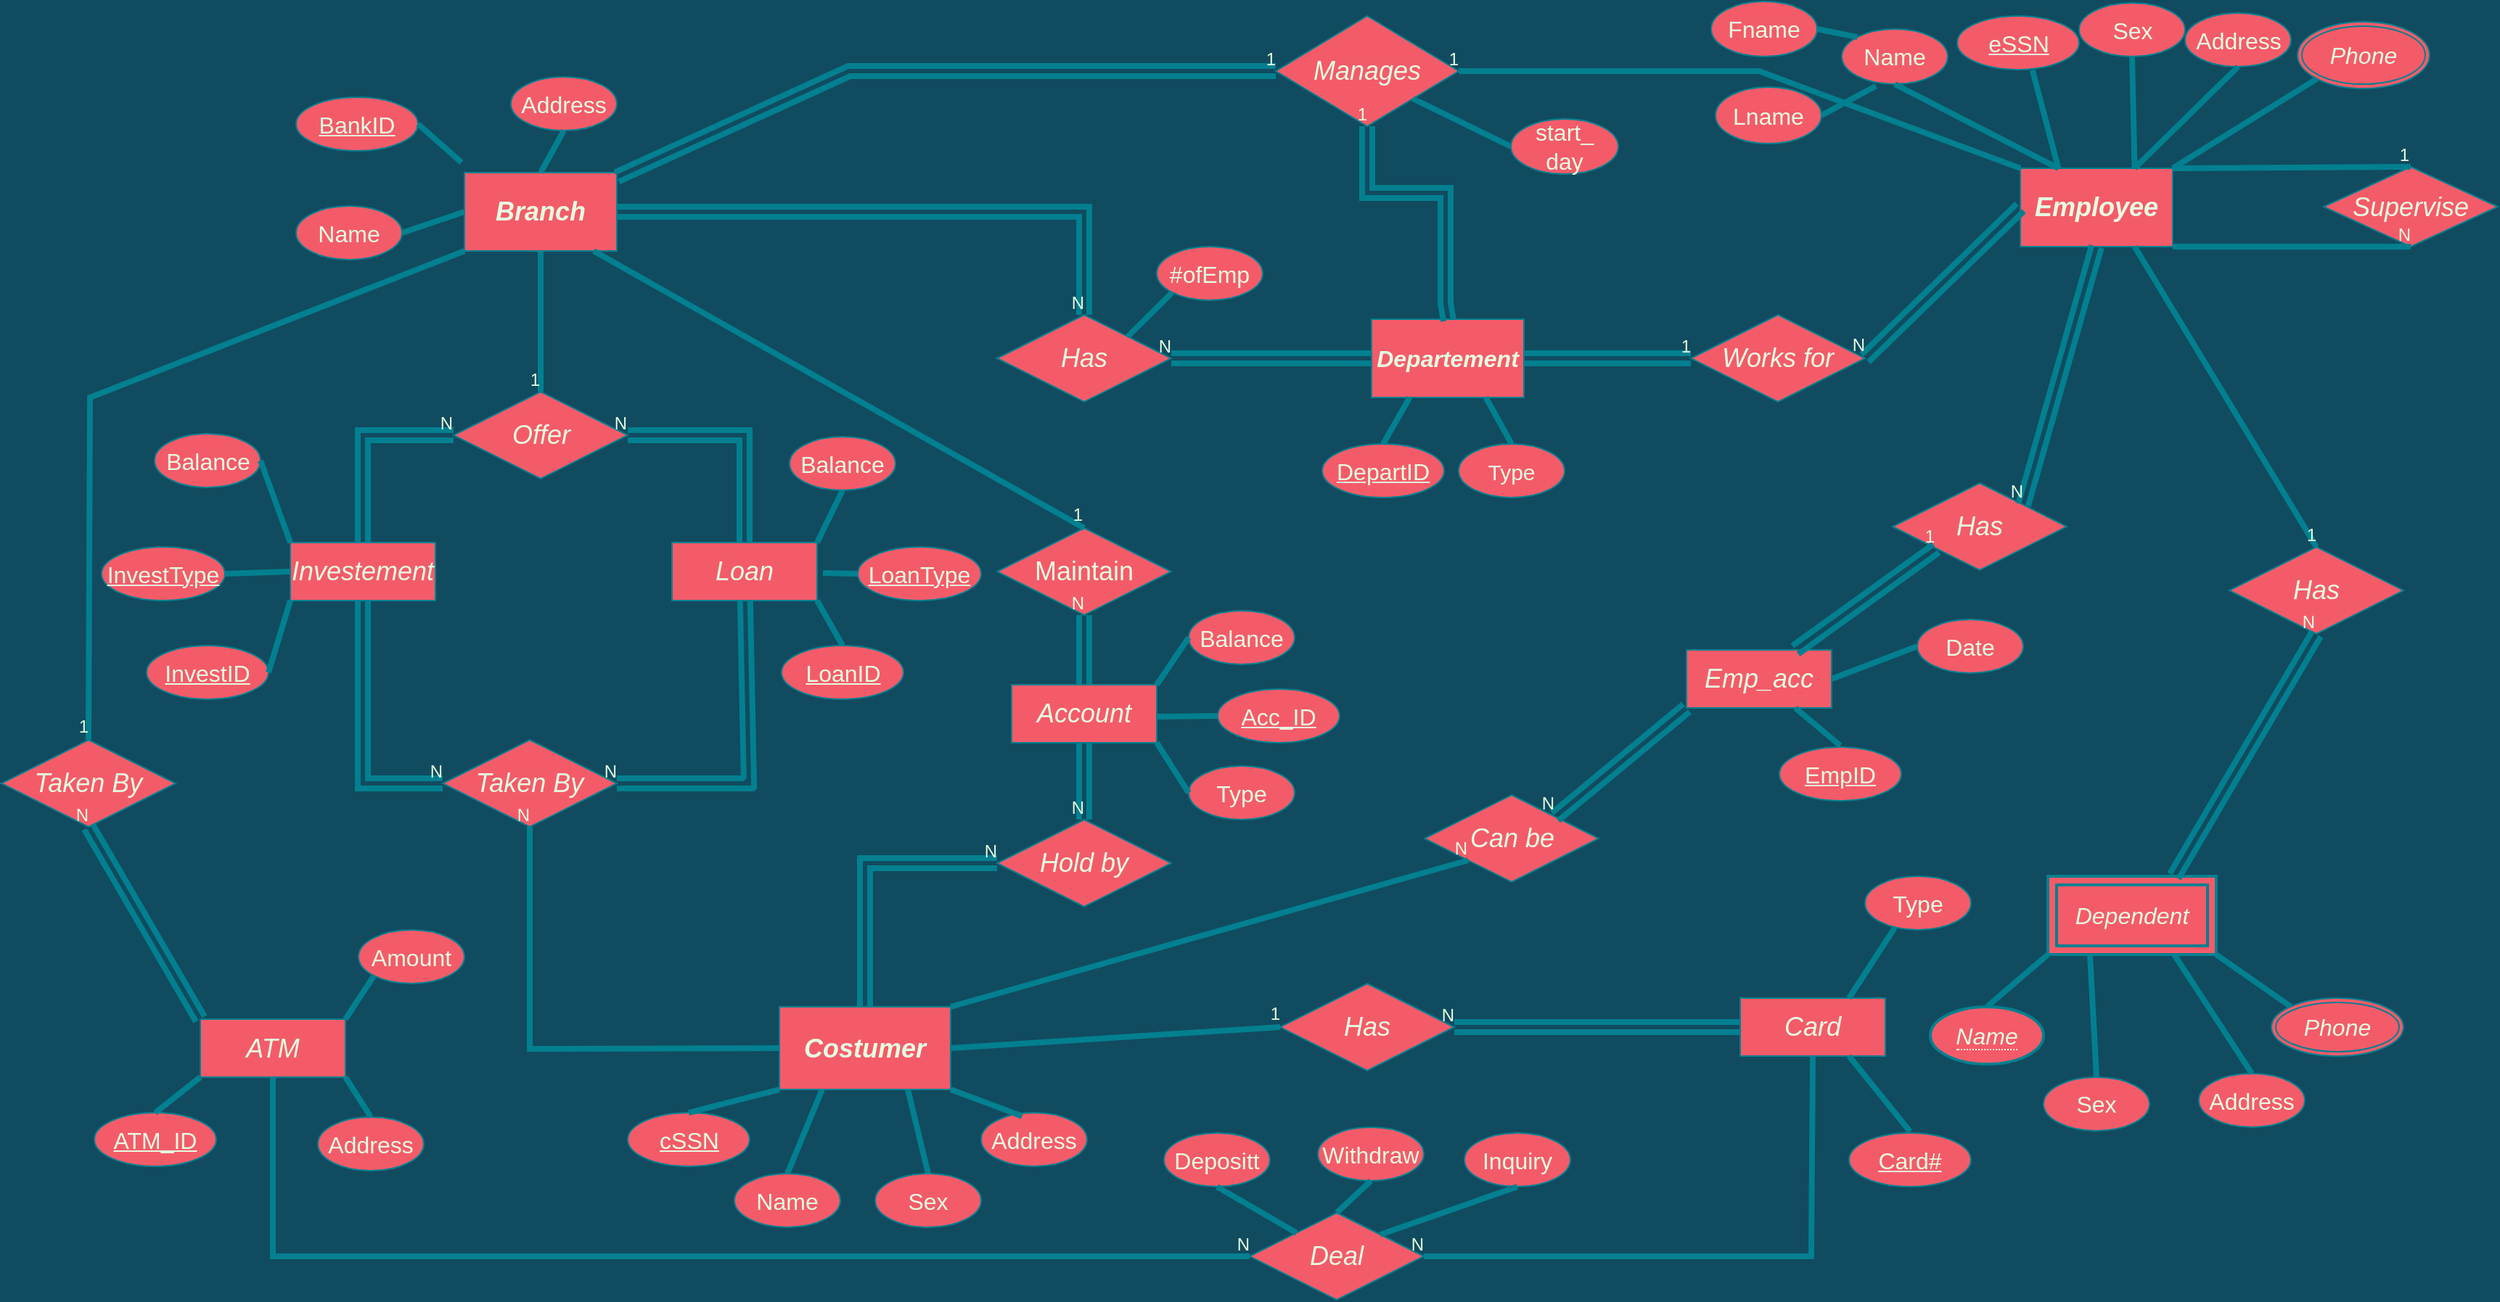 <mxfile version="13.10.2" type="github">
  <diagram id="R2lEEEUBdFMjLlhIrx00" name="Page-1">
    <mxGraphModel dx="2525" dy="1719" grid="0" gridSize="10" guides="1" tooltips="1" connect="1" arrows="1" fold="1" page="0" pageScale="1" pageWidth="1100" pageHeight="850" background="#114B5F" math="0" shadow="0" extFonts="Permanent Marker^https://fonts.googleapis.com/css?family=Permanent+Marker">
      <root>
        <mxCell id="0" />
        <mxCell id="1" parent="0" />
        <mxCell id="BBe3EE57aWuY_gIeYWjr-1" value="&lt;h3&gt;&lt;font size=&quot;1&quot;&gt;&lt;i style=&quot;font-size: 18px&quot;&gt;Branch&lt;/i&gt;&lt;/font&gt;&lt;/h3&gt;" style="whiteSpace=wrap;html=1;align=center;rounded=0;sketch=0;strokeColor=#028090;fillColor=#F45B69;fontColor=#E4FDE1;" vertex="1" parent="1">
          <mxGeometry x="-215" y="-311" width="105" height="54" as="geometry" />
        </mxCell>
        <mxCell id="BBe3EE57aWuY_gIeYWjr-3" value="&lt;h3&gt;&lt;font size=&quot;1&quot;&gt;&lt;i style=&quot;font-size: 16px&quot;&gt;Departement&lt;/i&gt;&lt;/font&gt;&lt;/h3&gt;" style="whiteSpace=wrap;html=1;align=center;rounded=0;sketch=0;strokeColor=#028090;fillColor=#F45B69;fontColor=#E4FDE1;" vertex="1" parent="1">
          <mxGeometry x="410" y="-210" width="105" height="54" as="geometry" />
        </mxCell>
        <mxCell id="BBe3EE57aWuY_gIeYWjr-4" value="&lt;h3&gt;&lt;font size=&quot;1&quot;&gt;&lt;i style=&quot;font-size: 18px&quot;&gt;Employee&lt;/i&gt;&lt;/font&gt;&lt;/h3&gt;" style="whiteSpace=wrap;html=1;align=center;rounded=0;sketch=0;strokeColor=#028090;fillColor=#F45B69;fontColor=#E4FDE1;" vertex="1" parent="1">
          <mxGeometry x="857" y="-314" width="105" height="54" as="geometry" />
        </mxCell>
        <mxCell id="BBe3EE57aWuY_gIeYWjr-5" value="&lt;font size=&quot;1&quot;&gt;&lt;i style=&quot;font-size: 18px&quot;&gt;Manages&lt;/i&gt;&lt;/font&gt;" style="shape=rhombus;perimeter=rhombusPerimeter;whiteSpace=wrap;html=1;align=center;rounded=0;sketch=0;strokeColor=#028090;fillColor=#F45B69;fontColor=#E4FDE1;" vertex="1" parent="1">
          <mxGeometry x="344" y="-419" width="126" height="76" as="geometry" />
        </mxCell>
        <mxCell id="BBe3EE57aWuY_gIeYWjr-7" value="" style="endArrow=none;html=1;rounded=0;strokeColor=#028090;fillColor=#F45B69;fontColor=#E4FDE1;exitX=0;exitY=0;exitDx=0;exitDy=0;fontSize=14;shadow=0;sketch=0;strokeWidth=4;entryX=1;entryY=0.5;entryDx=0;entryDy=0;labelBackgroundColor=#114B5F;" edge="1" parent="1" source="BBe3EE57aWuY_gIeYWjr-4" target="BBe3EE57aWuY_gIeYWjr-5">
          <mxGeometry relative="1" as="geometry">
            <mxPoint x="461" y="-28" as="sourcePoint" />
            <mxPoint x="603" y="-350" as="targetPoint" />
            <Array as="points">
              <mxPoint x="677" y="-381" />
            </Array>
          </mxGeometry>
        </mxCell>
        <mxCell id="BBe3EE57aWuY_gIeYWjr-8" value="1" style="resizable=0;html=1;align=right;verticalAlign=bottom;fillColor=#F45B69;strokeColor=#028090;fontColor=#E4FDE1;" connectable="0" vertex="1" parent="BBe3EE57aWuY_gIeYWjr-7">
          <mxGeometry x="1" relative="1" as="geometry" />
        </mxCell>
        <mxCell id="BBe3EE57aWuY_gIeYWjr-13" value="" style="shape=link;html=1;rounded=0;shadow=0;strokeColor=#028090;strokeWidth=4;fillColor=#F45B69;fontSize=14;fontColor=#E4FDE1;entryX=0;entryY=0.5;entryDx=0;entryDy=0;labelBackgroundColor=#114B5F;" edge="1" parent="1" source="BBe3EE57aWuY_gIeYWjr-1" target="BBe3EE57aWuY_gIeYWjr-5">
          <mxGeometry relative="1" as="geometry">
            <mxPoint x="120" y="-305" as="sourcePoint" />
            <mxPoint x="280" y="-305" as="targetPoint" />
            <Array as="points">
              <mxPoint x="50" y="-381" />
            </Array>
          </mxGeometry>
        </mxCell>
        <mxCell id="BBe3EE57aWuY_gIeYWjr-14" value="1" style="resizable=0;html=1;align=right;verticalAlign=bottom;fillColor=#F45B69;strokeColor=#028090;fontColor=#E4FDE1;" connectable="0" vertex="1" parent="BBe3EE57aWuY_gIeYWjr-13">
          <mxGeometry x="1" relative="1" as="geometry" />
        </mxCell>
        <mxCell id="BBe3EE57aWuY_gIeYWjr-15" value="" style="shape=link;html=1;rounded=0;shadow=0;strokeColor=#028090;strokeWidth=4;fillColor=#F45B69;fontSize=14;fontColor=#E4FDE1;exitX=0.505;exitY=0.019;exitDx=0;exitDy=0;exitPerimeter=0;entryX=0.5;entryY=1;entryDx=0;entryDy=0;labelBackgroundColor=#114B5F;" edge="1" parent="1" source="BBe3EE57aWuY_gIeYWjr-3" target="BBe3EE57aWuY_gIeYWjr-5">
          <mxGeometry relative="1" as="geometry">
            <mxPoint x="382" y="-28" as="sourcePoint" />
            <mxPoint x="542" y="-28" as="targetPoint" />
            <Array as="points">
              <mxPoint x="461" y="-221" />
              <mxPoint x="461" y="-297" />
              <mxPoint x="407" y="-297" />
            </Array>
          </mxGeometry>
        </mxCell>
        <mxCell id="BBe3EE57aWuY_gIeYWjr-16" value="1" style="resizable=0;html=1;align=right;verticalAlign=bottom;fillColor=#F45B69;strokeColor=#028090;fontColor=#E4FDE1;" connectable="0" vertex="1" parent="BBe3EE57aWuY_gIeYWjr-15">
          <mxGeometry x="1" relative="1" as="geometry" />
        </mxCell>
        <mxCell id="BBe3EE57aWuY_gIeYWjr-19" value="&lt;i&gt;&lt;font style=&quot;font-size: 18px&quot;&gt;Has&lt;/font&gt;&lt;br&gt;&lt;/i&gt;" style="shape=rhombus;perimeter=rhombusPerimeter;whiteSpace=wrap;html=1;align=center;rounded=0;sketch=0;strokeColor=#028090;fillColor=#F45B69;fontSize=14;fontColor=#E4FDE1;" vertex="1" parent="1">
          <mxGeometry x="152" y="-213" width="120" height="60" as="geometry" />
        </mxCell>
        <mxCell id="BBe3EE57aWuY_gIeYWjr-20" value="&lt;i&gt;&lt;font style=&quot;font-size: 18px&quot;&gt;Works for&lt;/font&gt;&lt;/i&gt;" style="shape=rhombus;perimeter=rhombusPerimeter;whiteSpace=wrap;html=1;align=center;rounded=0;sketch=0;strokeColor=#028090;fillColor=#F45B69;fontSize=14;fontColor=#E4FDE1;" vertex="1" parent="1">
          <mxGeometry x="630" y="-213" width="120" height="60" as="geometry" />
        </mxCell>
        <mxCell id="BBe3EE57aWuY_gIeYWjr-24" value="" style="shape=link;html=1;rounded=0;shadow=0;strokeColor=#028090;strokeWidth=4;fillColor=#F45B69;fontSize=14;fontColor=#E4FDE1;entryX=1;entryY=0.5;entryDx=0;entryDy=0;exitX=0;exitY=0.5;exitDx=0;exitDy=0;labelBackgroundColor=#114B5F;" edge="1" parent="1" source="BBe3EE57aWuY_gIeYWjr-3" target="BBe3EE57aWuY_gIeYWjr-19">
          <mxGeometry relative="1" as="geometry">
            <mxPoint x="283" y="-21" as="sourcePoint" />
            <mxPoint x="443" y="-21" as="targetPoint" />
          </mxGeometry>
        </mxCell>
        <mxCell id="BBe3EE57aWuY_gIeYWjr-25" value="N" style="resizable=0;html=1;align=right;verticalAlign=bottom;fillColor=#F45B69;strokeColor=#028090;fontColor=#E4FDE1;" connectable="0" vertex="1" parent="BBe3EE57aWuY_gIeYWjr-24">
          <mxGeometry x="1" relative="1" as="geometry" />
        </mxCell>
        <mxCell id="BBe3EE57aWuY_gIeYWjr-26" value="" style="shape=link;html=1;rounded=0;shadow=0;strokeColor=#028090;strokeWidth=4;fillColor=#F45B69;fontSize=14;fontColor=#E4FDE1;entryX=0.5;entryY=0;entryDx=0;entryDy=0;exitX=1;exitY=0.5;exitDx=0;exitDy=0;labelBackgroundColor=#114B5F;" edge="1" parent="1" source="BBe3EE57aWuY_gIeYWjr-1" target="BBe3EE57aWuY_gIeYWjr-19">
          <mxGeometry relative="1" as="geometry">
            <mxPoint x="-42" y="-113" as="sourcePoint" />
            <mxPoint x="118" y="-113" as="targetPoint" />
            <Array as="points">
              <mxPoint x="212" y="-284" />
            </Array>
          </mxGeometry>
        </mxCell>
        <mxCell id="BBe3EE57aWuY_gIeYWjr-27" value="N" style="resizable=0;html=1;align=right;verticalAlign=bottom;fillColor=#F45B69;strokeColor=#028090;fontColor=#E4FDE1;" connectable="0" vertex="1" parent="BBe3EE57aWuY_gIeYWjr-26">
          <mxGeometry x="1" relative="1" as="geometry" />
        </mxCell>
        <mxCell id="BBe3EE57aWuY_gIeYWjr-28" value="" style="shape=link;html=1;rounded=0;shadow=0;strokeColor=#028090;strokeWidth=4;fillColor=#F45B69;fontSize=14;fontColor=#E4FDE1;exitX=0;exitY=0.5;exitDx=0;exitDy=0;entryX=1;entryY=0.5;entryDx=0;entryDy=0;labelBackgroundColor=#114B5F;" edge="1" parent="1" source="BBe3EE57aWuY_gIeYWjr-4" target="BBe3EE57aWuY_gIeYWjr-20">
          <mxGeometry relative="1" as="geometry">
            <mxPoint x="813.5" y="-160" as="sourcePoint" />
            <mxPoint x="696.5" y="-121" as="targetPoint" />
            <Array as="points" />
          </mxGeometry>
        </mxCell>
        <mxCell id="BBe3EE57aWuY_gIeYWjr-29" value="N" style="resizable=0;html=1;align=right;verticalAlign=bottom;fillColor=#F45B69;strokeColor=#028090;fontColor=#E4FDE1;" connectable="0" vertex="1" parent="BBe3EE57aWuY_gIeYWjr-28">
          <mxGeometry x="1" relative="1" as="geometry" />
        </mxCell>
        <mxCell id="BBe3EE57aWuY_gIeYWjr-30" value="" style="shape=link;html=1;rounded=0;shadow=0;strokeColor=#028090;strokeWidth=4;fillColor=#F45B69;fontSize=14;fontColor=#E4FDE1;exitX=1;exitY=0.5;exitDx=0;exitDy=0;entryX=0;entryY=0.5;entryDx=0;entryDy=0;labelBackgroundColor=#114B5F;" edge="1" parent="1" source="BBe3EE57aWuY_gIeYWjr-3" target="BBe3EE57aWuY_gIeYWjr-20">
          <mxGeometry relative="1" as="geometry">
            <mxPoint x="756" y="-85" as="sourcePoint" />
            <mxPoint x="588" y="-133" as="targetPoint" />
            <Array as="points" />
          </mxGeometry>
        </mxCell>
        <mxCell id="BBe3EE57aWuY_gIeYWjr-31" value="1" style="resizable=0;html=1;align=right;verticalAlign=bottom;fillColor=#F45B69;strokeColor=#028090;fontColor=#E4FDE1;" connectable="0" vertex="1" parent="BBe3EE57aWuY_gIeYWjr-30">
          <mxGeometry x="1" relative="1" as="geometry" />
        </mxCell>
        <mxCell id="BBe3EE57aWuY_gIeYWjr-33" value="&lt;i&gt;&lt;font style=&quot;font-size: 18px&quot;&gt;Investement&lt;/font&gt;&lt;/i&gt;" style="whiteSpace=wrap;html=1;align=center;rounded=0;sketch=0;strokeColor=#028090;fillColor=#F45B69;fontSize=14;fontColor=#E4FDE1;" vertex="1" parent="1">
          <mxGeometry x="-335" y="-56" width="100" height="40" as="geometry" />
        </mxCell>
        <mxCell id="BBe3EE57aWuY_gIeYWjr-34" value="&lt;i&gt;&lt;font style=&quot;font-size: 18px&quot;&gt;Loan&lt;/font&gt;&lt;/i&gt;" style="whiteSpace=wrap;html=1;align=center;rounded=0;sketch=0;strokeColor=#028090;fillColor=#F45B69;fontSize=14;fontColor=#E4FDE1;" vertex="1" parent="1">
          <mxGeometry x="-72" y="-56" width="100" height="40" as="geometry" />
        </mxCell>
        <mxCell id="BBe3EE57aWuY_gIeYWjr-35" value="&lt;i&gt;&lt;font style=&quot;font-size: 18px&quot;&gt;Account&lt;/font&gt;&lt;/i&gt;" style="whiteSpace=wrap;html=1;align=center;rounded=0;sketch=0;strokeColor=#028090;fillColor=#F45B69;fontSize=14;fontColor=#E4FDE1;" vertex="1" parent="1">
          <mxGeometry x="162" y="42" width="100" height="40" as="geometry" />
        </mxCell>
        <mxCell id="BBe3EE57aWuY_gIeYWjr-36" value="&lt;i&gt;&lt;font style=&quot;font-size: 18px&quot;&gt;Offer&lt;/font&gt;&lt;br&gt;&lt;/i&gt;" style="shape=rhombus;perimeter=rhombusPerimeter;whiteSpace=wrap;html=1;align=center;rounded=0;sketch=0;strokeColor=#028090;fillColor=#F45B69;fontSize=14;fontColor=#E4FDE1;" vertex="1" parent="1">
          <mxGeometry x="-222.5" y="-160" width="120" height="60" as="geometry" />
        </mxCell>
        <mxCell id="BBe3EE57aWuY_gIeYWjr-37" value="&lt;font style=&quot;font-size: 18px&quot;&gt;Maintain&lt;/font&gt;" style="shape=rhombus;perimeter=rhombusPerimeter;whiteSpace=wrap;html=1;align=center;rounded=0;sketch=0;strokeColor=#028090;fillColor=#F45B69;fontSize=14;fontColor=#E4FDE1;" vertex="1" parent="1">
          <mxGeometry x="152" y="-66" width="120" height="60" as="geometry" />
        </mxCell>
        <mxCell id="BBe3EE57aWuY_gIeYWjr-42" value="" style="shape=link;html=1;rounded=0;shadow=0;strokeColor=#028090;strokeWidth=4;fillColor=#F45B69;fontSize=14;fontColor=#E4FDE1;entryX=0;entryY=0.5;entryDx=0;entryDy=0;labelBackgroundColor=#114B5F;" edge="1" parent="1" source="BBe3EE57aWuY_gIeYWjr-33" target="BBe3EE57aWuY_gIeYWjr-36">
          <mxGeometry relative="1" as="geometry">
            <mxPoint x="-125" y="-58" as="sourcePoint" />
            <mxPoint x="5" y="-98" as="targetPoint" />
            <Array as="points">
              <mxPoint x="-285" y="-130" />
            </Array>
          </mxGeometry>
        </mxCell>
        <mxCell id="BBe3EE57aWuY_gIeYWjr-43" value="N" style="resizable=0;html=1;align=right;verticalAlign=bottom;fillColor=#F45B69;strokeColor=#028090;fontColor=#E4FDE1;" connectable="0" vertex="1" parent="BBe3EE57aWuY_gIeYWjr-42">
          <mxGeometry x="1" relative="1" as="geometry" />
        </mxCell>
        <mxCell id="BBe3EE57aWuY_gIeYWjr-44" value="" style="shape=link;html=1;rounded=0;shadow=0;strokeColor=#028090;strokeWidth=4;fillColor=#F45B69;fontSize=14;fontColor=#E4FDE1;entryX=1;entryY=0.5;entryDx=0;entryDy=0;exitX=0.5;exitY=0;exitDx=0;exitDy=0;labelBackgroundColor=#114B5F;" edge="1" parent="1" source="BBe3EE57aWuY_gIeYWjr-34" target="BBe3EE57aWuY_gIeYWjr-36">
          <mxGeometry relative="1" as="geometry">
            <mxPoint x="71" y="-102" as="sourcePoint" />
            <mxPoint x="231" y="-102" as="targetPoint" />
            <Array as="points">
              <mxPoint x="-22" y="-130" />
            </Array>
          </mxGeometry>
        </mxCell>
        <mxCell id="BBe3EE57aWuY_gIeYWjr-45" value="N" style="resizable=0;html=1;align=right;verticalAlign=bottom;fillColor=#F45B69;strokeColor=#028090;fontColor=#E4FDE1;" connectable="0" vertex="1" parent="BBe3EE57aWuY_gIeYWjr-44">
          <mxGeometry x="1" relative="1" as="geometry" />
        </mxCell>
        <mxCell id="BBe3EE57aWuY_gIeYWjr-51" value="" style="endArrow=none;html=1;rounded=0;shadow=0;strokeColor=#028090;strokeWidth=4;fillColor=#F45B69;fontSize=14;fontColor=#E4FDE1;entryX=0.5;entryY=0;entryDx=0;entryDy=0;labelBackgroundColor=#114B5F;" edge="1" parent="1" source="BBe3EE57aWuY_gIeYWjr-1" target="BBe3EE57aWuY_gIeYWjr-36">
          <mxGeometry relative="1" as="geometry">
            <mxPoint x="-21" y="-178" as="sourcePoint" />
            <mxPoint x="139" y="-178" as="targetPoint" />
          </mxGeometry>
        </mxCell>
        <mxCell id="BBe3EE57aWuY_gIeYWjr-52" value="1" style="resizable=0;html=1;align=right;verticalAlign=bottom;fillColor=#F45B69;strokeColor=#028090;fontColor=#E4FDE1;" connectable="0" vertex="1" parent="BBe3EE57aWuY_gIeYWjr-51">
          <mxGeometry x="1" relative="1" as="geometry" />
        </mxCell>
        <mxCell id="BBe3EE57aWuY_gIeYWjr-55" value="" style="endArrow=none;html=1;rounded=0;shadow=0;strokeColor=#028090;strokeWidth=4;fillColor=#F45B69;fontSize=14;fontColor=#E4FDE1;entryX=0.5;entryY=0;entryDx=0;entryDy=0;exitX=0.848;exitY=1;exitDx=0;exitDy=0;exitPerimeter=0;labelBackgroundColor=#114B5F;" edge="1" parent="1" source="BBe3EE57aWuY_gIeYWjr-1" target="BBe3EE57aWuY_gIeYWjr-37">
          <mxGeometry relative="1" as="geometry">
            <mxPoint x="73" y="-156" as="sourcePoint" />
            <mxPoint x="233" y="-156" as="targetPoint" />
            <Array as="points" />
          </mxGeometry>
        </mxCell>
        <mxCell id="BBe3EE57aWuY_gIeYWjr-56" value="1" style="resizable=0;html=1;align=right;verticalAlign=bottom;fillColor=#F45B69;strokeColor=#028090;fontColor=#E4FDE1;" connectable="0" vertex="1" parent="BBe3EE57aWuY_gIeYWjr-55">
          <mxGeometry x="1" relative="1" as="geometry" />
        </mxCell>
        <mxCell id="BBe3EE57aWuY_gIeYWjr-57" value="" style="shape=link;html=1;rounded=0;shadow=0;strokeColor=#028090;strokeWidth=4;fillColor=#F45B69;fontSize=14;fontColor=#E4FDE1;entryX=0.5;entryY=1;entryDx=0;entryDy=0;exitX=0.5;exitY=0;exitDx=0;exitDy=0;labelBackgroundColor=#114B5F;" edge="1" parent="1" source="BBe3EE57aWuY_gIeYWjr-35" target="BBe3EE57aWuY_gIeYWjr-37">
          <mxGeometry relative="1" as="geometry">
            <mxPoint x="191" y="12" as="sourcePoint" />
            <mxPoint x="351" y="12" as="targetPoint" />
          </mxGeometry>
        </mxCell>
        <mxCell id="BBe3EE57aWuY_gIeYWjr-58" value="N" style="resizable=0;html=1;align=right;verticalAlign=bottom;fillColor=#F45B69;strokeColor=#028090;fontColor=#E4FDE1;" connectable="0" vertex="1" parent="BBe3EE57aWuY_gIeYWjr-57">
          <mxGeometry x="1" relative="1" as="geometry" />
        </mxCell>
        <mxCell id="BBe3EE57aWuY_gIeYWjr-59" value="&lt;i&gt;&lt;font style=&quot;font-size: 18px&quot;&gt;Taken By&lt;/font&gt;&lt;/i&gt;" style="shape=rhombus;perimeter=rhombusPerimeter;whiteSpace=wrap;html=1;align=center;rounded=0;sketch=0;strokeColor=#028090;fillColor=#F45B69;fontSize=14;fontColor=#E4FDE1;" vertex="1" parent="1">
          <mxGeometry x="-230" y="80" width="120" height="60" as="geometry" />
        </mxCell>
        <mxCell id="BBe3EE57aWuY_gIeYWjr-60" value="&lt;i&gt;&lt;font style=&quot;font-size: 18px&quot;&gt;Hold by&lt;/font&gt;&lt;br&gt;&lt;/i&gt;" style="shape=rhombus;perimeter=rhombusPerimeter;whiteSpace=wrap;html=1;align=center;rounded=0;sketch=0;strokeColor=#028090;fillColor=#F45B69;fontSize=14;fontColor=#E4FDE1;" vertex="1" parent="1">
          <mxGeometry x="152" y="135" width="120" height="60" as="geometry" />
        </mxCell>
        <mxCell id="BBe3EE57aWuY_gIeYWjr-61" value="" style="shape=link;html=1;rounded=0;shadow=0;strokeColor=#028090;strokeWidth=4;fillColor=#F45B69;fontSize=14;fontColor=#E4FDE1;entryX=0;entryY=0.5;entryDx=0;entryDy=0;exitX=0.5;exitY=1;exitDx=0;exitDy=0;labelBackgroundColor=#114B5F;" edge="1" parent="1" source="BBe3EE57aWuY_gIeYWjr-33" target="BBe3EE57aWuY_gIeYWjr-59">
          <mxGeometry relative="1" as="geometry">
            <mxPoint x="-149" y="45" as="sourcePoint" />
            <mxPoint x="11" y="45" as="targetPoint" />
            <Array as="points">
              <mxPoint x="-285" y="110" />
            </Array>
          </mxGeometry>
        </mxCell>
        <mxCell id="BBe3EE57aWuY_gIeYWjr-62" value="N" style="resizable=0;html=1;align=right;verticalAlign=bottom;fillColor=#F45B69;strokeColor=#028090;fontColor=#E4FDE1;" connectable="0" vertex="1" parent="BBe3EE57aWuY_gIeYWjr-61">
          <mxGeometry x="1" relative="1" as="geometry" />
        </mxCell>
        <mxCell id="BBe3EE57aWuY_gIeYWjr-63" value="" style="shape=link;html=1;rounded=0;shadow=0;strokeColor=#028090;strokeWidth=4;fillColor=#F45B69;fontSize=14;fontColor=#E4FDE1;entryX=1;entryY=0.5;entryDx=0;entryDy=0;labelBackgroundColor=#114B5F;" edge="1" parent="1" source="BBe3EE57aWuY_gIeYWjr-34" target="BBe3EE57aWuY_gIeYWjr-59">
          <mxGeometry relative="1" as="geometry">
            <mxPoint x="10" y="78" as="sourcePoint" />
            <mxPoint x="170" y="78" as="targetPoint" />
            <Array as="points">
              <mxPoint x="-19" y="110" />
            </Array>
          </mxGeometry>
        </mxCell>
        <mxCell id="BBe3EE57aWuY_gIeYWjr-64" value="N" style="resizable=0;html=1;align=right;verticalAlign=bottom;fillColor=#F45B69;strokeColor=#028090;fontColor=#E4FDE1;" connectable="0" vertex="1" parent="BBe3EE57aWuY_gIeYWjr-63">
          <mxGeometry x="1" relative="1" as="geometry" />
        </mxCell>
        <mxCell id="BBe3EE57aWuY_gIeYWjr-67" value="" style="shape=link;html=1;rounded=0;shadow=0;strokeColor=#028090;strokeWidth=4;fillColor=#F45B69;fontSize=14;fontColor=#E4FDE1;entryX=0.5;entryY=0;entryDx=0;entryDy=0;labelBackgroundColor=#114B5F;" edge="1" parent="1" source="BBe3EE57aWuY_gIeYWjr-35" target="BBe3EE57aWuY_gIeYWjr-60">
          <mxGeometry relative="1" as="geometry">
            <mxPoint x="190" y="113" as="sourcePoint" />
            <mxPoint x="350" y="113" as="targetPoint" />
          </mxGeometry>
        </mxCell>
        <mxCell id="BBe3EE57aWuY_gIeYWjr-68" value="N" style="resizable=0;html=1;align=right;verticalAlign=bottom;fillColor=#F45B69;strokeColor=#028090;fontColor=#E4FDE1;" connectable="0" vertex="1" parent="BBe3EE57aWuY_gIeYWjr-67">
          <mxGeometry x="1" relative="1" as="geometry" />
        </mxCell>
        <mxCell id="BBe3EE57aWuY_gIeYWjr-69" value="&lt;i&gt;&lt;font size=&quot;1&quot;&gt;&lt;b style=&quot;font-size: 18px&quot;&gt;Costumer&lt;/b&gt;&lt;/font&gt;&lt;/i&gt;" style="whiteSpace=wrap;html=1;align=center;rounded=0;sketch=0;strokeColor=#028090;fillColor=#F45B69;fontSize=14;fontColor=#E4FDE1;" vertex="1" parent="1">
          <mxGeometry x="2" y="264" width="118" height="57" as="geometry" />
        </mxCell>
        <mxCell id="BBe3EE57aWuY_gIeYWjr-70" value="" style="shape=link;html=1;rounded=0;shadow=0;strokeColor=#028090;strokeWidth=4;fillColor=#F45B69;fontSize=14;fontColor=#E4FDE1;exitX=0.5;exitY=0;exitDx=0;exitDy=0;entryX=0;entryY=0.5;entryDx=0;entryDy=0;labelBackgroundColor=#114B5F;" edge="1" parent="1" source="BBe3EE57aWuY_gIeYWjr-69" target="BBe3EE57aWuY_gIeYWjr-60">
          <mxGeometry relative="1" as="geometry">
            <mxPoint x="159" y="274" as="sourcePoint" />
            <mxPoint x="280" y="247" as="targetPoint" />
            <Array as="points">
              <mxPoint x="61" y="165" />
            </Array>
          </mxGeometry>
        </mxCell>
        <mxCell id="BBe3EE57aWuY_gIeYWjr-71" value="N" style="resizable=0;html=1;align=right;verticalAlign=bottom;direction=north;fillColor=#F45B69;strokeColor=#028090;fontColor=#E4FDE1;" connectable="0" vertex="1" parent="BBe3EE57aWuY_gIeYWjr-70">
          <mxGeometry x="1" relative="1" as="geometry" />
        </mxCell>
        <mxCell id="BBe3EE57aWuY_gIeYWjr-72" value="" style="endArrow=none;html=1;rounded=0;shadow=0;strokeColor=#028090;strokeWidth=4;fillColor=#F45B69;fontSize=14;fontColor=#E4FDE1;entryX=0.5;entryY=1;entryDx=0;entryDy=0;exitX=0;exitY=0.5;exitDx=0;exitDy=0;labelBackgroundColor=#114B5F;" edge="1" parent="1" source="BBe3EE57aWuY_gIeYWjr-69" target="BBe3EE57aWuY_gIeYWjr-59">
          <mxGeometry relative="1" as="geometry">
            <mxPoint x="-180" y="245" as="sourcePoint" />
            <mxPoint x="-20" y="245" as="targetPoint" />
            <Array as="points">
              <mxPoint x="-170" y="293" />
            </Array>
          </mxGeometry>
        </mxCell>
        <mxCell id="BBe3EE57aWuY_gIeYWjr-73" value="N" style="resizable=0;html=1;align=right;verticalAlign=bottom;fillColor=#F45B69;strokeColor=#028090;fontColor=#E4FDE1;" connectable="0" vertex="1" parent="BBe3EE57aWuY_gIeYWjr-72">
          <mxGeometry x="1" relative="1" as="geometry" />
        </mxCell>
        <mxCell id="BBe3EE57aWuY_gIeYWjr-75" value="&lt;font style=&quot;font-size: 16px&quot;&gt;cSSN&lt;/font&gt;" style="ellipse;whiteSpace=wrap;html=1;align=center;fontStyle=4;rounded=0;sketch=0;strokeColor=#028090;fillColor=#F45B69;fontSize=14;fontColor=#E4FDE1;" vertex="1" parent="1">
          <mxGeometry x="-102.5" y="337" width="84" height="37" as="geometry" />
        </mxCell>
        <mxCell id="BBe3EE57aWuY_gIeYWjr-77" value="&lt;font style=&quot;font-size: 16px&quot;&gt;Name&lt;/font&gt;" style="ellipse;whiteSpace=wrap;html=1;align=center;rounded=0;sketch=0;strokeColor=#028090;fillColor=#F45B69;fontSize=14;fontColor=#E4FDE1;" vertex="1" parent="1">
          <mxGeometry x="-29" y="379" width="73" height="37" as="geometry" />
        </mxCell>
        <mxCell id="BBe3EE57aWuY_gIeYWjr-80" value="&lt;font style=&quot;font-size: 16px&quot;&gt;Sex&lt;/font&gt;" style="ellipse;whiteSpace=wrap;html=1;align=center;rounded=0;sketch=0;strokeColor=#028090;fillColor=#F45B69;fontSize=14;fontColor=#E4FDE1;" vertex="1" parent="1">
          <mxGeometry x="68" y="379" width="73" height="37" as="geometry" />
        </mxCell>
        <mxCell id="BBe3EE57aWuY_gIeYWjr-81" value="&lt;font style=&quot;font-size: 16px&quot;&gt;Address&lt;/font&gt;" style="ellipse;whiteSpace=wrap;html=1;align=center;rounded=0;sketch=0;strokeColor=#028090;fillColor=#F45B69;fontSize=14;fontColor=#E4FDE1;" vertex="1" parent="1">
          <mxGeometry x="141" y="337" width="73" height="37" as="geometry" />
        </mxCell>
        <mxCell id="BBe3EE57aWuY_gIeYWjr-82" value="" style="endArrow=none;html=1;rounded=0;shadow=0;strokeColor=#028090;strokeWidth=4;fillColor=#F45B69;fontSize=14;fontColor=#E4FDE1;exitX=0.5;exitY=0;exitDx=0;exitDy=0;entryX=0;entryY=1;entryDx=0;entryDy=0;labelBackgroundColor=#114B5F;" edge="1" parent="1" source="BBe3EE57aWuY_gIeYWjr-75" target="BBe3EE57aWuY_gIeYWjr-69">
          <mxGeometry relative="1" as="geometry">
            <mxPoint x="-56" y="325" as="sourcePoint" />
            <mxPoint x="104" y="325" as="targetPoint" />
          </mxGeometry>
        </mxCell>
        <mxCell id="BBe3EE57aWuY_gIeYWjr-83" value="" style="endArrow=none;html=1;rounded=0;shadow=0;strokeColor=#028090;strokeWidth=4;fillColor=#F45B69;fontSize=14;fontColor=#E4FDE1;exitX=0.5;exitY=0;exitDx=0;exitDy=0;entryX=0.25;entryY=1;entryDx=0;entryDy=0;labelBackgroundColor=#114B5F;" edge="1" parent="1" source="BBe3EE57aWuY_gIeYWjr-77" target="BBe3EE57aWuY_gIeYWjr-69">
          <mxGeometry relative="1" as="geometry">
            <mxPoint x="-18.5" y="355.5" as="sourcePoint" />
            <mxPoint x="141.5" y="355.5" as="targetPoint" />
          </mxGeometry>
        </mxCell>
        <mxCell id="BBe3EE57aWuY_gIeYWjr-84" value="" style="endArrow=none;html=1;rounded=0;shadow=0;strokeColor=#028090;strokeWidth=4;fillColor=#F45B69;fontSize=14;fontColor=#E4FDE1;entryX=0.5;entryY=0;entryDx=0;entryDy=0;exitX=0.75;exitY=1;exitDx=0;exitDy=0;labelBackgroundColor=#114B5F;" edge="1" parent="1" source="BBe3EE57aWuY_gIeYWjr-69" target="BBe3EE57aWuY_gIeYWjr-80">
          <mxGeometry relative="1" as="geometry">
            <mxPoint x="65" y="352" as="sourcePoint" />
            <mxPoint x="225" y="352" as="targetPoint" />
          </mxGeometry>
        </mxCell>
        <mxCell id="BBe3EE57aWuY_gIeYWjr-85" value="" style="endArrow=none;html=1;rounded=0;shadow=0;strokeColor=#028090;strokeWidth=4;fillColor=#F45B69;fontSize=14;fontColor=#E4FDE1;exitX=1;exitY=1;exitDx=0;exitDy=0;entryX=0.387;entryY=0.063;entryDx=0;entryDy=0;entryPerimeter=0;labelBackgroundColor=#114B5F;" edge="1" parent="1" source="BBe3EE57aWuY_gIeYWjr-69" target="BBe3EE57aWuY_gIeYWjr-81">
          <mxGeometry relative="1" as="geometry">
            <mxPoint x="147" y="325" as="sourcePoint" />
            <mxPoint x="307" y="325" as="targetPoint" />
          </mxGeometry>
        </mxCell>
        <mxCell id="BBe3EE57aWuY_gIeYWjr-86" value="&lt;span style=&quot;font-size: 16px&quot;&gt;Balance&lt;/span&gt;" style="ellipse;whiteSpace=wrap;html=1;align=center;rounded=0;sketch=0;strokeColor=#028090;fillColor=#F45B69;fontSize=14;fontColor=#E4FDE1;" vertex="1" parent="1">
          <mxGeometry x="9" y="-129" width="73" height="37" as="geometry" />
        </mxCell>
        <mxCell id="BBe3EE57aWuY_gIeYWjr-89" value="" style="endArrow=none;html=1;rounded=0;shadow=0;strokeColor=#028090;strokeWidth=4;fillColor=#F45B69;fontSize=14;fontColor=#E4FDE1;entryX=0.5;entryY=0;entryDx=0;entryDy=0;exitX=1;exitY=1;exitDx=0;exitDy=0;labelBackgroundColor=#114B5F;" edge="1" parent="1" source="BBe3EE57aWuY_gIeYWjr-34" target="BBe3EE57aWuY_gIeYWjr-92">
          <mxGeometry relative="1" as="geometry">
            <mxPoint x="11" y="-5" as="sourcePoint" />
            <mxPoint x="45.5" y="22" as="targetPoint" />
          </mxGeometry>
        </mxCell>
        <mxCell id="BBe3EE57aWuY_gIeYWjr-90" value="" style="endArrow=none;html=1;rounded=0;shadow=0;strokeColor=#028090;strokeWidth=4;fillColor=#F45B69;fontSize=14;fontColor=#E4FDE1;entryX=0;entryY=0.5;entryDx=0;entryDy=0;labelBackgroundColor=#114B5F;" edge="1" parent="1" target="BBe3EE57aWuY_gIeYWjr-125">
          <mxGeometry relative="1" as="geometry">
            <mxPoint x="32" y="-35" as="sourcePoint" />
            <mxPoint x="58.0" y="-34.5" as="targetPoint" />
          </mxGeometry>
        </mxCell>
        <mxCell id="BBe3EE57aWuY_gIeYWjr-91" value="" style="endArrow=none;html=1;rounded=0;shadow=0;strokeColor=#028090;strokeWidth=4;fillColor=#F45B69;fontSize=14;fontColor=#E4FDE1;entryX=0.5;entryY=1;entryDx=0;entryDy=0;exitX=1;exitY=0;exitDx=0;exitDy=0;labelBackgroundColor=#114B5F;" edge="1" parent="1" source="BBe3EE57aWuY_gIeYWjr-34" target="BBe3EE57aWuY_gIeYWjr-86">
          <mxGeometry relative="1" as="geometry">
            <mxPoint x="7" y="-79" as="sourcePoint" />
            <mxPoint x="167" y="-79" as="targetPoint" />
          </mxGeometry>
        </mxCell>
        <mxCell id="BBe3EE57aWuY_gIeYWjr-92" value="&lt;font style=&quot;font-size: 16px&quot;&gt;LoanID&lt;/font&gt;" style="ellipse;whiteSpace=wrap;html=1;align=center;fontStyle=4;rounded=0;sketch=0;strokeColor=#028090;fillColor=#F45B69;fontSize=14;fontColor=#E4FDE1;" vertex="1" parent="1">
          <mxGeometry x="3.5" y="15" width="84" height="37" as="geometry" />
        </mxCell>
        <mxCell id="BBe3EE57aWuY_gIeYWjr-94" value="&lt;span style=&quot;font-size: 16px&quot;&gt;#ofEmp&lt;br&gt;&lt;/span&gt;" style="ellipse;whiteSpace=wrap;html=1;align=center;rounded=0;sketch=0;strokeColor=#028090;fillColor=#F45B69;fontSize=14;fontColor=#E4FDE1;" vertex="1" parent="1">
          <mxGeometry x="262" y="-260" width="73" height="37" as="geometry" />
        </mxCell>
        <mxCell id="BBe3EE57aWuY_gIeYWjr-95" value="" style="endArrow=none;html=1;rounded=0;shadow=0;strokeColor=#028090;strokeWidth=4;fillColor=#F45B69;fontSize=14;fontColor=#E4FDE1;exitX=1;exitY=0;exitDx=0;exitDy=0;entryX=0;entryY=1;entryDx=0;entryDy=0;labelBackgroundColor=#114B5F;" edge="1" parent="1" source="BBe3EE57aWuY_gIeYWjr-19" target="BBe3EE57aWuY_gIeYWjr-94">
          <mxGeometry relative="1" as="geometry">
            <mxPoint x="227" y="-211" as="sourcePoint" />
            <mxPoint x="387" y="-211" as="targetPoint" />
          </mxGeometry>
        </mxCell>
        <mxCell id="BBe3EE57aWuY_gIeYWjr-96" value="&lt;font style=&quot;font-size: 15px&quot;&gt;Type&lt;/font&gt;" style="ellipse;whiteSpace=wrap;html=1;align=center;rounded=0;sketch=0;strokeColor=#028090;fillColor=#F45B69;fontSize=14;fontColor=#E4FDE1;" vertex="1" parent="1">
          <mxGeometry x="470" y="-124" width="73" height="37" as="geometry" />
        </mxCell>
        <mxCell id="BBe3EE57aWuY_gIeYWjr-98" value="&lt;span style=&quot;font-size: 16px&quot;&gt;DepartID&lt;/span&gt;" style="ellipse;whiteSpace=wrap;html=1;align=center;fontStyle=4;rounded=0;sketch=0;strokeColor=#028090;fillColor=#F45B69;fontSize=14;fontColor=#E4FDE1;" vertex="1" parent="1">
          <mxGeometry x="376" y="-124" width="84" height="37" as="geometry" />
        </mxCell>
        <mxCell id="BBe3EE57aWuY_gIeYWjr-99" value="" style="endArrow=none;html=1;rounded=0;shadow=0;strokeColor=#028090;strokeWidth=4;fillColor=#F45B69;fontSize=14;fontColor=#E4FDE1;entryX=0.5;entryY=0;entryDx=0;entryDy=0;exitX=0.25;exitY=1;exitDx=0;exitDy=0;labelBackgroundColor=#114B5F;" edge="1" parent="1" source="BBe3EE57aWuY_gIeYWjr-3" target="BBe3EE57aWuY_gIeYWjr-98">
          <mxGeometry relative="1" as="geometry">
            <mxPoint x="217" y="-135" as="sourcePoint" />
            <mxPoint x="377" y="-135" as="targetPoint" />
          </mxGeometry>
        </mxCell>
        <mxCell id="BBe3EE57aWuY_gIeYWjr-101" value="" style="endArrow=none;html=1;rounded=0;shadow=0;strokeColor=#028090;strokeWidth=4;fillColor=#F45B69;fontSize=14;fontColor=#E4FDE1;exitX=0.75;exitY=1;exitDx=0;exitDy=0;entryX=0.5;entryY=0;entryDx=0;entryDy=0;labelBackgroundColor=#114B5F;" edge="1" parent="1" source="BBe3EE57aWuY_gIeYWjr-3" target="BBe3EE57aWuY_gIeYWjr-96">
          <mxGeometry relative="1" as="geometry">
            <mxPoint x="469" y="-135" as="sourcePoint" />
            <mxPoint x="629" y="-135" as="targetPoint" />
          </mxGeometry>
        </mxCell>
        <mxCell id="BBe3EE57aWuY_gIeYWjr-103" value="&lt;font style=&quot;font-size: 16px&quot;&gt;Acc_ID&lt;/font&gt;" style="ellipse;whiteSpace=wrap;html=1;align=center;fontStyle=4;rounded=0;sketch=0;strokeColor=#028090;fillColor=#F45B69;fontSize=14;fontColor=#E4FDE1;" vertex="1" parent="1">
          <mxGeometry x="304" y="45" width="84" height="37" as="geometry" />
        </mxCell>
        <mxCell id="BBe3EE57aWuY_gIeYWjr-104" value="&lt;font style=&quot;font-size: 16px&quot;&gt;Balance&lt;/font&gt;" style="ellipse;whiteSpace=wrap;html=1;align=center;rounded=0;sketch=0;strokeColor=#028090;fillColor=#F45B69;fontSize=14;fontColor=#E4FDE1;" vertex="1" parent="1">
          <mxGeometry x="284" y="-9" width="73" height="37" as="geometry" />
        </mxCell>
        <mxCell id="BBe3EE57aWuY_gIeYWjr-105" value="&lt;font style=&quot;font-size: 16px&quot;&gt;Type&lt;/font&gt;" style="ellipse;whiteSpace=wrap;html=1;align=center;rounded=0;sketch=0;strokeColor=#028090;fillColor=#F45B69;fontSize=14;fontColor=#E4FDE1;" vertex="1" parent="1">
          <mxGeometry x="284" y="98" width="73" height="37" as="geometry" />
        </mxCell>
        <mxCell id="BBe3EE57aWuY_gIeYWjr-106" value="" style="endArrow=none;html=1;rounded=0;shadow=0;strokeColor=#028090;strokeWidth=4;fillColor=#F45B69;fontSize=14;fontColor=#E4FDE1;entryX=0;entryY=0.5;entryDx=0;entryDy=0;exitX=1;exitY=0;exitDx=0;exitDy=0;labelBackgroundColor=#114B5F;" edge="1" parent="1" source="BBe3EE57aWuY_gIeYWjr-35" target="BBe3EE57aWuY_gIeYWjr-104">
          <mxGeometry relative="1" as="geometry">
            <mxPoint x="232" y="35" as="sourcePoint" />
            <mxPoint x="392" y="35" as="targetPoint" />
          </mxGeometry>
        </mxCell>
        <mxCell id="BBe3EE57aWuY_gIeYWjr-107" value="" style="endArrow=none;html=1;rounded=0;shadow=0;strokeColor=#028090;strokeWidth=4;fillColor=#F45B69;fontSize=14;fontColor=#E4FDE1;entryX=0;entryY=0.5;entryDx=0;entryDy=0;labelBackgroundColor=#114B5F;" edge="1" parent="1" target="BBe3EE57aWuY_gIeYWjr-103">
          <mxGeometry relative="1" as="geometry">
            <mxPoint x="262" y="64" as="sourcePoint" />
            <mxPoint x="370" y="68" as="targetPoint" />
          </mxGeometry>
        </mxCell>
        <mxCell id="BBe3EE57aWuY_gIeYWjr-108" value="" style="endArrow=none;html=1;rounded=0;shadow=0;strokeColor=#028090;strokeWidth=4;fillColor=#F45B69;fontSize=14;fontColor=#E4FDE1;entryX=0;entryY=0.5;entryDx=0;entryDy=0;exitX=1;exitY=1;exitDx=0;exitDy=0;labelBackgroundColor=#114B5F;" edge="1" parent="1" source="BBe3EE57aWuY_gIeYWjr-35" target="BBe3EE57aWuY_gIeYWjr-105">
          <mxGeometry relative="1" as="geometry">
            <mxPoint x="221" y="102" as="sourcePoint" />
            <mxPoint x="381" y="102" as="targetPoint" />
          </mxGeometry>
        </mxCell>
        <mxCell id="BBe3EE57aWuY_gIeYWjr-109" value="&lt;span style=&quot;font-size: 16px&quot;&gt;start_&lt;br&gt;day&lt;br&gt;&lt;/span&gt;" style="ellipse;whiteSpace=wrap;html=1;align=center;rounded=0;sketch=0;strokeColor=#028090;fillColor=#F45B69;fontSize=14;fontColor=#E4FDE1;" vertex="1" parent="1">
          <mxGeometry x="506" y="-348" width="74" height="38" as="geometry" />
        </mxCell>
        <mxCell id="BBe3EE57aWuY_gIeYWjr-110" value="" style="endArrow=none;html=1;rounded=0;shadow=0;strokeColor=#028090;strokeWidth=4;fillColor=#F45B69;fontSize=14;fontColor=#E4FDE1;exitX=1;exitY=1;exitDx=0;exitDy=0;entryX=0;entryY=0.5;entryDx=0;entryDy=0;labelBackgroundColor=#114B5F;" edge="1" parent="1" source="BBe3EE57aWuY_gIeYWjr-5" target="BBe3EE57aWuY_gIeYWjr-109">
          <mxGeometry relative="1" as="geometry">
            <mxPoint x="454" y="-353" as="sourcePoint" />
            <mxPoint x="614" y="-353" as="targetPoint" />
          </mxGeometry>
        </mxCell>
        <mxCell id="BBe3EE57aWuY_gIeYWjr-111" value="&lt;font style=&quot;font-size: 16px&quot;&gt;Sex&lt;br&gt;&lt;/font&gt;" style="ellipse;whiteSpace=wrap;html=1;align=center;rounded=0;sketch=0;strokeColor=#028090;fillColor=#F45B69;fontSize=14;fontColor=#E4FDE1;" vertex="1" parent="1">
          <mxGeometry x="897.5" y="-428" width="73" height="37" as="geometry" />
        </mxCell>
        <mxCell id="BBe3EE57aWuY_gIeYWjr-113" value="&lt;font style=&quot;font-size: 16px&quot;&gt;Address&lt;br&gt;&lt;/font&gt;" style="ellipse;whiteSpace=wrap;html=1;align=center;rounded=0;sketch=0;strokeColor=#028090;fillColor=#F45B69;fontSize=14;fontColor=#E4FDE1;" vertex="1" parent="1">
          <mxGeometry x="-183" y="-377" width="73" height="37" as="geometry" />
        </mxCell>
        <mxCell id="BBe3EE57aWuY_gIeYWjr-115" value="&lt;font style=&quot;font-size: 16px&quot;&gt;BankID&lt;/font&gt;" style="ellipse;whiteSpace=wrap;html=1;align=center;fontStyle=4;rounded=0;sketch=0;strokeColor=#028090;fillColor=#F45B69;fontSize=14;fontColor=#E4FDE1;" vertex="1" parent="1">
          <mxGeometry x="-331" y="-363" width="84" height="37" as="geometry" />
        </mxCell>
        <mxCell id="BBe3EE57aWuY_gIeYWjr-116" value="&lt;font style=&quot;font-size: 16px&quot;&gt;Name&lt;/font&gt;" style="ellipse;whiteSpace=wrap;html=1;align=center;rounded=0;sketch=0;strokeColor=#028090;fillColor=#F45B69;fontSize=14;fontColor=#E4FDE1;" vertex="1" parent="1">
          <mxGeometry x="-331" y="-288" width="73" height="37" as="geometry" />
        </mxCell>
        <mxCell id="BBe3EE57aWuY_gIeYWjr-122" value="" style="endArrow=none;html=1;rounded=0;shadow=0;strokeColor=#028090;strokeWidth=4;fillColor=#F45B69;fontSize=14;fontColor=#E4FDE1;entryX=1;entryY=0.5;entryDx=0;entryDy=0;labelBackgroundColor=#114B5F;" edge="1" parent="1" target="BBe3EE57aWuY_gIeYWjr-115">
          <mxGeometry relative="1" as="geometry">
            <mxPoint x="-217" y="-318" as="sourcePoint" />
            <mxPoint x="516.0" y="-319" as="targetPoint" />
          </mxGeometry>
        </mxCell>
        <mxCell id="BBe3EE57aWuY_gIeYWjr-123" value="" style="endArrow=none;html=1;rounded=0;shadow=0;strokeColor=#028090;strokeWidth=4;fillColor=#F45B69;fontSize=14;fontColor=#E4FDE1;entryX=1;entryY=0.5;entryDx=0;entryDy=0;exitX=0;exitY=0.5;exitDx=0;exitDy=0;labelBackgroundColor=#114B5F;" edge="1" parent="1" source="BBe3EE57aWuY_gIeYWjr-1" target="BBe3EE57aWuY_gIeYWjr-116">
          <mxGeometry relative="1" as="geometry">
            <mxPoint x="-207.0" y="-308" as="sourcePoint" />
            <mxPoint x="-237.0" y="-334.5" as="targetPoint" />
          </mxGeometry>
        </mxCell>
        <mxCell id="BBe3EE57aWuY_gIeYWjr-124" value="" style="endArrow=none;html=1;rounded=0;shadow=0;strokeColor=#028090;strokeWidth=4;fillColor=#F45B69;fontSize=14;fontColor=#E4FDE1;entryX=0.5;entryY=0;entryDx=0;entryDy=0;exitX=0.5;exitY=1;exitDx=0;exitDy=0;labelBackgroundColor=#114B5F;" edge="1" parent="1" source="BBe3EE57aWuY_gIeYWjr-113" target="BBe3EE57aWuY_gIeYWjr-1">
          <mxGeometry relative="1" as="geometry">
            <mxPoint x="-197.0" y="-298" as="sourcePoint" />
            <mxPoint x="-227.0" y="-324.5" as="targetPoint" />
          </mxGeometry>
        </mxCell>
        <mxCell id="BBe3EE57aWuY_gIeYWjr-125" value="&lt;font style=&quot;font-size: 16px&quot;&gt;LoanType&lt;/font&gt;" style="ellipse;whiteSpace=wrap;html=1;align=center;fontStyle=4;rounded=0;sketch=0;strokeColor=#028090;fillColor=#F45B69;fontSize=14;fontColor=#E4FDE1;" vertex="1" parent="1">
          <mxGeometry x="56" y="-53" width="85" height="37" as="geometry" />
        </mxCell>
        <mxCell id="BBe3EE57aWuY_gIeYWjr-126" value="&lt;font style=&quot;font-size: 16px&quot;&gt;InvestID&lt;/font&gt;" style="ellipse;whiteSpace=wrap;html=1;align=center;fontStyle=4;rounded=0;sketch=0;strokeColor=#028090;fillColor=#F45B69;fontSize=14;fontColor=#E4FDE1;" vertex="1" parent="1">
          <mxGeometry x="-434" y="15" width="84" height="37" as="geometry" />
        </mxCell>
        <mxCell id="BBe3EE57aWuY_gIeYWjr-127" value="&lt;font style=&quot;font-size: 16px&quot;&gt;InvestType&lt;/font&gt;" style="ellipse;whiteSpace=wrap;html=1;align=center;fontStyle=4;rounded=0;sketch=0;strokeColor=#028090;fillColor=#F45B69;fontSize=14;fontColor=#E4FDE1;" vertex="1" parent="1">
          <mxGeometry x="-465" y="-53" width="85" height="37" as="geometry" />
        </mxCell>
        <mxCell id="BBe3EE57aWuY_gIeYWjr-129" value="&lt;span style=&quot;font-size: 16px&quot;&gt;Balance&lt;/span&gt;" style="ellipse;whiteSpace=wrap;html=1;align=center;rounded=0;sketch=0;strokeColor=#028090;fillColor=#F45B69;fontSize=14;fontColor=#E4FDE1;" vertex="1" parent="1">
          <mxGeometry x="-428.5" y="-131" width="73" height="37" as="geometry" />
        </mxCell>
        <mxCell id="BBe3EE57aWuY_gIeYWjr-130" value="" style="endArrow=none;html=1;rounded=0;shadow=0;strokeColor=#028090;strokeWidth=4;fillColor=#F45B69;fontSize=14;fontColor=#E4FDE1;entryX=1;entryY=0.5;entryDx=0;entryDy=0;exitX=0;exitY=0.5;exitDx=0;exitDy=0;labelBackgroundColor=#114B5F;" edge="1" parent="1" source="BBe3EE57aWuY_gIeYWjr-33" target="BBe3EE57aWuY_gIeYWjr-127">
          <mxGeometry relative="1" as="geometry">
            <mxPoint x="-205" y="-274" as="sourcePoint" />
            <mxPoint x="-248.0" y="-259.5" as="targetPoint" />
          </mxGeometry>
        </mxCell>
        <mxCell id="BBe3EE57aWuY_gIeYWjr-131" value="" style="endArrow=none;html=1;rounded=0;shadow=0;strokeColor=#028090;strokeWidth=4;fillColor=#F45B69;fontSize=14;fontColor=#E4FDE1;entryX=1;entryY=0.5;entryDx=0;entryDy=0;exitX=0;exitY=1;exitDx=0;exitDy=0;labelBackgroundColor=#114B5F;" edge="1" parent="1" source="BBe3EE57aWuY_gIeYWjr-33" target="BBe3EE57aWuY_gIeYWjr-126">
          <mxGeometry relative="1" as="geometry">
            <mxPoint x="-195" y="-264" as="sourcePoint" />
            <mxPoint x="-238.0" y="-249.5" as="targetPoint" />
          </mxGeometry>
        </mxCell>
        <mxCell id="BBe3EE57aWuY_gIeYWjr-132" value="" style="endArrow=none;html=1;rounded=0;shadow=0;strokeColor=#028090;strokeWidth=4;fillColor=#F45B69;fontSize=14;fontColor=#E4FDE1;entryX=1;entryY=0.5;entryDx=0;entryDy=0;exitX=0;exitY=0;exitDx=0;exitDy=0;labelBackgroundColor=#114B5F;" edge="1" parent="1" source="BBe3EE57aWuY_gIeYWjr-33" target="BBe3EE57aWuY_gIeYWjr-129">
          <mxGeometry relative="1" as="geometry">
            <mxPoint x="-185" y="-254" as="sourcePoint" />
            <mxPoint x="-228.0" y="-239.5" as="targetPoint" />
          </mxGeometry>
        </mxCell>
        <mxCell id="BBe3EE57aWuY_gIeYWjr-133" value="&lt;i&gt;&lt;font style=&quot;font-size: 18px&quot;&gt;ATM&lt;br&gt;&lt;/font&gt;&lt;/i&gt;" style="whiteSpace=wrap;html=1;align=center;rounded=0;sketch=0;strokeColor=#028090;fillColor=#F45B69;fontSize=14;fontColor=#E4FDE1;" vertex="1" parent="1">
          <mxGeometry x="-397" y="272.5" width="100" height="40" as="geometry" />
        </mxCell>
        <mxCell id="BBe3EE57aWuY_gIeYWjr-134" value="&lt;i&gt;&lt;font style=&quot;font-size: 18px&quot;&gt;Card&lt;/font&gt;&lt;/i&gt;" style="whiteSpace=wrap;html=1;align=center;rounded=0;sketch=0;strokeColor=#028090;fillColor=#F45B69;fontSize=14;fontColor=#E4FDE1;" vertex="1" parent="1">
          <mxGeometry x="664" y="258" width="100" height="40" as="geometry" />
        </mxCell>
        <mxCell id="BBe3EE57aWuY_gIeYWjr-135" value="&lt;i&gt;&lt;font style=&quot;font-size: 18px&quot;&gt;Taken By&lt;/font&gt;&lt;/i&gt;" style="shape=rhombus;perimeter=rhombusPerimeter;whiteSpace=wrap;html=1;align=center;rounded=0;sketch=0;strokeColor=#028090;fillColor=#F45B69;fontSize=14;fontColor=#E4FDE1;" vertex="1" parent="1">
          <mxGeometry x="-534" y="80" width="120" height="60" as="geometry" />
        </mxCell>
        <mxCell id="BBe3EE57aWuY_gIeYWjr-142" value="" style="shape=link;html=1;rounded=0;strokeColor=#028090;fillColor=#F45B69;fontColor=#E4FDE1;entryX=0.5;entryY=1;entryDx=0;entryDy=0;exitX=0;exitY=0;exitDx=0;exitDy=0;startSize=6;endSize=6;strokeWidth=4;labelBackgroundColor=#114B5F;" edge="1" parent="1" source="BBe3EE57aWuY_gIeYWjr-133" target="BBe3EE57aWuY_gIeYWjr-135">
          <mxGeometry relative="1" as="geometry">
            <mxPoint x="-503" y="209" as="sourcePoint" />
            <mxPoint x="-343" y="209" as="targetPoint" />
          </mxGeometry>
        </mxCell>
        <mxCell id="BBe3EE57aWuY_gIeYWjr-143" value="N" style="resizable=0;html=1;align=right;verticalAlign=bottom;fillColor=#F45B69;strokeColor=#028090;fontColor=#E4FDE1;" connectable="0" vertex="1" parent="BBe3EE57aWuY_gIeYWjr-142">
          <mxGeometry x="1" relative="1" as="geometry" />
        </mxCell>
        <mxCell id="BBe3EE57aWuY_gIeYWjr-144" value="" style="endArrow=none;html=1;rounded=0;strokeColor=#028090;strokeWidth=4;fillColor=#F45B69;fontColor=#E4FDE1;entryX=0.5;entryY=0;entryDx=0;entryDy=0;exitX=0;exitY=1;exitDx=0;exitDy=0;labelBackgroundColor=#114B5F;" edge="1" parent="1" source="BBe3EE57aWuY_gIeYWjr-1" target="BBe3EE57aWuY_gIeYWjr-135">
          <mxGeometry relative="1" as="geometry">
            <mxPoint x="-495" y="-183" as="sourcePoint" />
            <mxPoint x="-335" y="-183" as="targetPoint" />
            <Array as="points">
              <mxPoint x="-473" y="-156" />
            </Array>
          </mxGeometry>
        </mxCell>
        <mxCell id="BBe3EE57aWuY_gIeYWjr-145" value="1" style="resizable=0;html=1;align=right;verticalAlign=bottom;direction=south;fillColor=#F45B69;strokeColor=#028090;fontColor=#E4FDE1;" connectable="0" vertex="1" parent="BBe3EE57aWuY_gIeYWjr-144">
          <mxGeometry x="1" relative="1" as="geometry" />
        </mxCell>
        <mxCell id="BBe3EE57aWuY_gIeYWjr-146" value="&lt;i&gt;&lt;font style=&quot;font-size: 18px&quot;&gt;Deal&lt;/font&gt;&lt;/i&gt;" style="shape=rhombus;perimeter=rhombusPerimeter;whiteSpace=wrap;html=1;align=center;rounded=0;sketch=0;strokeColor=#028090;fillColor=#F45B69;fontSize=14;fontColor=#E4FDE1;" vertex="1" parent="1">
          <mxGeometry x="326" y="406" width="120" height="60" as="geometry" />
        </mxCell>
        <mxCell id="BBe3EE57aWuY_gIeYWjr-147" value="" style="endArrow=none;html=1;rounded=0;strokeColor=#028090;strokeWidth=4;fillColor=#F45B69;fontColor=#E4FDE1;entryX=0;entryY=0.5;entryDx=0;entryDy=0;exitX=0.5;exitY=1;exitDx=0;exitDy=0;labelBackgroundColor=#114B5F;" edge="1" parent="1" source="BBe3EE57aWuY_gIeYWjr-133" target="BBe3EE57aWuY_gIeYWjr-146">
          <mxGeometry relative="1" as="geometry">
            <mxPoint x="70" y="442" as="sourcePoint" />
            <mxPoint x="230" y="442" as="targetPoint" />
            <Array as="points">
              <mxPoint x="-347" y="436" />
            </Array>
          </mxGeometry>
        </mxCell>
        <mxCell id="BBe3EE57aWuY_gIeYWjr-148" value="N" style="resizable=0;html=1;align=right;verticalAlign=bottom;fillColor=#F45B69;strokeColor=#028090;fontColor=#E4FDE1;" connectable="0" vertex="1" parent="BBe3EE57aWuY_gIeYWjr-147">
          <mxGeometry x="1" relative="1" as="geometry" />
        </mxCell>
        <mxCell id="BBe3EE57aWuY_gIeYWjr-149" value="" style="endArrow=none;html=1;rounded=0;strokeColor=#028090;strokeWidth=4;fillColor=#F45B69;fontColor=#E4FDE1;entryX=1;entryY=0.5;entryDx=0;entryDy=0;exitX=0.5;exitY=1;exitDx=0;exitDy=0;labelBackgroundColor=#114B5F;" edge="1" parent="1" source="BBe3EE57aWuY_gIeYWjr-134" target="BBe3EE57aWuY_gIeYWjr-146">
          <mxGeometry relative="1" as="geometry">
            <mxPoint x="553" y="418" as="sourcePoint" />
            <mxPoint x="713" y="418" as="targetPoint" />
            <Array as="points">
              <mxPoint x="713" y="436" />
            </Array>
          </mxGeometry>
        </mxCell>
        <mxCell id="BBe3EE57aWuY_gIeYWjr-150" value="N" style="resizable=0;html=1;align=right;verticalAlign=bottom;fillColor=#F45B69;strokeColor=#028090;fontColor=#E4FDE1;" connectable="0" vertex="1" parent="BBe3EE57aWuY_gIeYWjr-149">
          <mxGeometry x="1" relative="1" as="geometry" />
        </mxCell>
        <mxCell id="BBe3EE57aWuY_gIeYWjr-151" value="&lt;font style=&quot;font-size: 16px&quot;&gt;Inquiry&lt;/font&gt;" style="ellipse;whiteSpace=wrap;html=1;align=center;rounded=0;sketch=0;strokeColor=#028090;fillColor=#F45B69;fontSize=14;fontColor=#E4FDE1;" vertex="1" parent="1">
          <mxGeometry x="474" y="351" width="73" height="37" as="geometry" />
        </mxCell>
        <mxCell id="BBe3EE57aWuY_gIeYWjr-152" value="&lt;font style=&quot;font-size: 16px&quot;&gt;Withdraw&lt;/font&gt;" style="ellipse;whiteSpace=wrap;html=1;align=center;rounded=0;sketch=0;strokeColor=#028090;fillColor=#F45B69;fontSize=14;fontColor=#E4FDE1;" vertex="1" parent="1">
          <mxGeometry x="373" y="347" width="73" height="37" as="geometry" />
        </mxCell>
        <mxCell id="BBe3EE57aWuY_gIeYWjr-153" value="&lt;font style=&quot;font-size: 16px&quot;&gt;Depositt&lt;/font&gt;" style="ellipse;whiteSpace=wrap;html=1;align=center;rounded=0;sketch=0;strokeColor=#028090;fillColor=#F45B69;fontSize=14;fontColor=#E4FDE1;" vertex="1" parent="1">
          <mxGeometry x="267" y="351" width="73" height="37" as="geometry" />
        </mxCell>
        <mxCell id="BBe3EE57aWuY_gIeYWjr-154" value="" style="endArrow=none;html=1;rounded=0;shadow=0;strokeColor=#028090;strokeWidth=4;fillColor=#F45B69;fontSize=14;fontColor=#E4FDE1;entryX=1;entryY=0;entryDx=0;entryDy=0;exitX=0.5;exitY=1;exitDx=0;exitDy=0;labelBackgroundColor=#114B5F;" edge="1" parent="1" source="BBe3EE57aWuY_gIeYWjr-151" target="BBe3EE57aWuY_gIeYWjr-146">
          <mxGeometry relative="1" as="geometry">
            <mxPoint x="100.5" y="331" as="sourcePoint" />
            <mxPoint x="114.5" y="389" as="targetPoint" />
          </mxGeometry>
        </mxCell>
        <mxCell id="BBe3EE57aWuY_gIeYWjr-155" value="" style="endArrow=none;html=1;rounded=0;shadow=0;strokeColor=#028090;strokeWidth=4;fillColor=#F45B69;fontSize=14;fontColor=#E4FDE1;entryX=0.5;entryY=0;entryDx=0;entryDy=0;exitX=0.5;exitY=1;exitDx=0;exitDy=0;labelBackgroundColor=#114B5F;" edge="1" parent="1" source="BBe3EE57aWuY_gIeYWjr-152" target="BBe3EE57aWuY_gIeYWjr-146">
          <mxGeometry relative="1" as="geometry">
            <mxPoint x="110.5" y="341" as="sourcePoint" />
            <mxPoint x="124.5" y="399" as="targetPoint" />
          </mxGeometry>
        </mxCell>
        <mxCell id="BBe3EE57aWuY_gIeYWjr-156" value="" style="endArrow=none;html=1;rounded=0;shadow=0;strokeColor=#028090;strokeWidth=4;fillColor=#F45B69;fontSize=14;fontColor=#E4FDE1;entryX=0.5;entryY=1;entryDx=0;entryDy=0;labelBackgroundColor=#114B5F;" edge="1" parent="1" source="BBe3EE57aWuY_gIeYWjr-146" target="BBe3EE57aWuY_gIeYWjr-153">
          <mxGeometry relative="1" as="geometry">
            <mxPoint x="120.5" y="351" as="sourcePoint" />
            <mxPoint x="134.5" y="409" as="targetPoint" />
          </mxGeometry>
        </mxCell>
        <mxCell id="BBe3EE57aWuY_gIeYWjr-157" value="&lt;i&gt;&lt;font style=&quot;font-size: 18px&quot;&gt;Has&lt;/font&gt;&lt;/i&gt;" style="shape=rhombus;perimeter=rhombusPerimeter;whiteSpace=wrap;html=1;align=center;rounded=0;sketch=0;strokeColor=#028090;fillColor=#F45B69;fontSize=14;fontColor=#E4FDE1;" vertex="1" parent="1">
          <mxGeometry x="347" y="248" width="120" height="60" as="geometry" />
        </mxCell>
        <mxCell id="BBe3EE57aWuY_gIeYWjr-158" value="" style="shape=link;html=1;rounded=0;startSize=6;endSize=6;strokeColor=#028090;strokeWidth=4;fillColor=#F45B69;fontColor=#E4FDE1;entryX=1;entryY=0.5;entryDx=0;entryDy=0;exitX=0;exitY=0.5;exitDx=0;exitDy=0;labelBackgroundColor=#114B5F;" edge="1" parent="1" source="BBe3EE57aWuY_gIeYWjr-134" target="BBe3EE57aWuY_gIeYWjr-157">
          <mxGeometry relative="1" as="geometry">
            <mxPoint x="512" y="251" as="sourcePoint" />
            <mxPoint x="672" y="251" as="targetPoint" />
          </mxGeometry>
        </mxCell>
        <mxCell id="BBe3EE57aWuY_gIeYWjr-159" value="N" style="resizable=0;html=1;align=right;verticalAlign=bottom;fillColor=#F45B69;strokeColor=#028090;fontColor=#E4FDE1;" connectable="0" vertex="1" parent="BBe3EE57aWuY_gIeYWjr-158">
          <mxGeometry x="1" relative="1" as="geometry" />
        </mxCell>
        <mxCell id="BBe3EE57aWuY_gIeYWjr-160" value="" style="endArrow=none;html=1;rounded=0;strokeColor=#028090;strokeWidth=4;fillColor=#F45B69;fontColor=#E4FDE1;entryX=0;entryY=0.5;entryDx=0;entryDy=0;exitX=1;exitY=0.5;exitDx=0;exitDy=0;labelBackgroundColor=#114B5F;" edge="1" parent="1" source="BBe3EE57aWuY_gIeYWjr-69" target="BBe3EE57aWuY_gIeYWjr-157">
          <mxGeometry relative="1" as="geometry">
            <mxPoint x="189" y="241" as="sourcePoint" />
            <mxPoint x="349" y="241" as="targetPoint" />
          </mxGeometry>
        </mxCell>
        <mxCell id="BBe3EE57aWuY_gIeYWjr-161" value="1" style="resizable=0;html=1;align=right;verticalAlign=bottom;fillColor=#F45B69;strokeColor=#028090;fontColor=#E4FDE1;" connectable="0" vertex="1" parent="BBe3EE57aWuY_gIeYWjr-160">
          <mxGeometry x="1" relative="1" as="geometry" />
        </mxCell>
        <mxCell id="BBe3EE57aWuY_gIeYWjr-163" value="&lt;i&gt;&lt;font style=&quot;font-size: 18px&quot;&gt;Emp_acc&lt;/font&gt;&lt;/i&gt;" style="whiteSpace=wrap;html=1;align=center;rounded=0;sketch=0;strokeColor=#028090;fillColor=#F45B69;fontSize=14;fontColor=#E4FDE1;" vertex="1" parent="1">
          <mxGeometry x="627" y="18" width="100" height="40" as="geometry" />
        </mxCell>
        <mxCell id="BBe3EE57aWuY_gIeYWjr-164" value="&lt;i&gt;&lt;font style=&quot;font-size: 18px&quot;&gt;Can be&lt;/font&gt;&lt;/i&gt;" style="shape=rhombus;perimeter=rhombusPerimeter;whiteSpace=wrap;html=1;align=center;rounded=0;sketch=0;strokeColor=#028090;fillColor=#F45B69;fontSize=14;fontColor=#E4FDE1;" vertex="1" parent="1">
          <mxGeometry x="446.5" y="118" width="120" height="60" as="geometry" />
        </mxCell>
        <mxCell id="BBe3EE57aWuY_gIeYWjr-165" value="&lt;i&gt;&lt;font style=&quot;font-size: 18px&quot;&gt;Has&lt;/font&gt;&lt;/i&gt;" style="shape=rhombus;perimeter=rhombusPerimeter;whiteSpace=wrap;html=1;align=center;rounded=0;sketch=0;strokeColor=#028090;fillColor=#F45B69;fontSize=14;fontColor=#E4FDE1;" vertex="1" parent="1">
          <mxGeometry x="769" y="-97" width="120" height="60" as="geometry" />
        </mxCell>
        <mxCell id="BBe3EE57aWuY_gIeYWjr-166" value="" style="shape=link;html=1;rounded=0;startSize=6;endSize=6;strokeColor=#028090;strokeWidth=4;fillColor=#F45B69;fontColor=#E4FDE1;entryX=1;entryY=0;entryDx=0;entryDy=0;exitX=0;exitY=1;exitDx=0;exitDy=0;labelBackgroundColor=#114B5F;" edge="1" parent="1" source="BBe3EE57aWuY_gIeYWjr-163" target="BBe3EE57aWuY_gIeYWjr-164">
          <mxGeometry relative="1" as="geometry">
            <mxPoint x="448" y="62" as="sourcePoint" />
            <mxPoint x="608" y="62" as="targetPoint" />
          </mxGeometry>
        </mxCell>
        <mxCell id="BBe3EE57aWuY_gIeYWjr-167" value="N" style="resizable=0;html=1;align=right;verticalAlign=bottom;fillColor=#F45B69;strokeColor=#028090;fontColor=#E4FDE1;" connectable="0" vertex="1" parent="BBe3EE57aWuY_gIeYWjr-166">
          <mxGeometry x="1" relative="1" as="geometry" />
        </mxCell>
        <mxCell id="BBe3EE57aWuY_gIeYWjr-170" value="" style="endArrow=none;html=1;rounded=0;strokeColor=#028090;strokeWidth=4;fillColor=#F45B69;fontColor=#E4FDE1;entryX=0;entryY=1;entryDx=0;entryDy=0;exitX=1;exitY=0;exitDx=0;exitDy=0;labelBackgroundColor=#114B5F;" edge="1" parent="1" source="BBe3EE57aWuY_gIeYWjr-69" target="BBe3EE57aWuY_gIeYWjr-164">
          <mxGeometry relative="1" as="geometry">
            <mxPoint x="244" y="214" as="sourcePoint" />
            <mxPoint x="404" y="214" as="targetPoint" />
          </mxGeometry>
        </mxCell>
        <mxCell id="BBe3EE57aWuY_gIeYWjr-171" value="N" style="resizable=0;html=1;align=right;verticalAlign=bottom;fillColor=#F45B69;strokeColor=#028090;fontColor=#E4FDE1;" connectable="0" vertex="1" parent="BBe3EE57aWuY_gIeYWjr-170">
          <mxGeometry x="1" relative="1" as="geometry" />
        </mxCell>
        <mxCell id="BBe3EE57aWuY_gIeYWjr-172" value="" style="shape=link;html=1;rounded=0;startSize=6;endSize=6;strokeColor=#028090;strokeWidth=4;fillColor=#F45B69;fontColor=#E4FDE1;exitX=0.5;exitY=1;exitDx=0;exitDy=0;entryX=1;entryY=0;entryDx=0;entryDy=0;labelBackgroundColor=#114B5F;" edge="1" parent="1" source="BBe3EE57aWuY_gIeYWjr-4" target="BBe3EE57aWuY_gIeYWjr-165">
          <mxGeometry relative="1" as="geometry">
            <mxPoint x="737.0" y="28" as="sourcePoint" />
            <mxPoint x="858" y="20" as="targetPoint" />
          </mxGeometry>
        </mxCell>
        <mxCell id="BBe3EE57aWuY_gIeYWjr-173" value="N" style="resizable=0;html=1;align=right;verticalAlign=bottom;fillColor=#F45B69;strokeColor=#028090;fontColor=#E4FDE1;" connectable="0" vertex="1" parent="BBe3EE57aWuY_gIeYWjr-172">
          <mxGeometry x="1" relative="1" as="geometry" />
        </mxCell>
        <mxCell id="BBe3EE57aWuY_gIeYWjr-175" value="&lt;i&gt;&lt;font style=&quot;font-size: 16px&quot;&gt;Dependent&lt;/font&gt;&lt;/i&gt;" style="shape=ext;margin=3;double=1;whiteSpace=wrap;html=1;align=center;rounded=0;sketch=0;strokeColor=#028090;fillColor=#F45B69;fontColor=#E4FDE1;strokeWidth=2;perimeterSpacing=0;" vertex="1" parent="1">
          <mxGeometry x="876" y="174" width="116" height="54" as="geometry" />
        </mxCell>
        <mxCell id="BBe3EE57aWuY_gIeYWjr-176" value="&lt;i&gt;&lt;font style=&quot;font-size: 18px&quot;&gt;Has&lt;/font&gt;&lt;/i&gt;" style="shape=rhombus;perimeter=rhombusPerimeter;whiteSpace=wrap;html=1;align=center;rounded=0;sketch=0;strokeColor=#028090;fillColor=#F45B69;fontSize=14;fontColor=#E4FDE1;" vertex="1" parent="1">
          <mxGeometry x="1001" y="-53" width="120" height="60" as="geometry" />
        </mxCell>
        <mxCell id="BBe3EE57aWuY_gIeYWjr-177" value="" style="shape=link;html=1;rounded=0;startSize=6;endSize=6;strokeColor=#028090;strokeWidth=4;fillColor=#F45B69;fontColor=#E4FDE1;entryX=0.5;entryY=1;entryDx=0;entryDy=0;exitX=0.75;exitY=0;exitDx=0;exitDy=0;labelBackgroundColor=#114B5F;" edge="1" parent="1" source="BBe3EE57aWuY_gIeYWjr-175" target="BBe3EE57aWuY_gIeYWjr-176">
          <mxGeometry relative="1" as="geometry">
            <mxPoint x="866" y="62" as="sourcePoint" />
            <mxPoint x="1026" y="62" as="targetPoint" />
          </mxGeometry>
        </mxCell>
        <mxCell id="BBe3EE57aWuY_gIeYWjr-178" value="N" style="resizable=0;html=1;align=right;verticalAlign=bottom;fillColor=#F45B69;strokeColor=#028090;fontColor=#E4FDE1;" connectable="0" vertex="1" parent="BBe3EE57aWuY_gIeYWjr-177">
          <mxGeometry x="1" relative="1" as="geometry" />
        </mxCell>
        <mxCell id="BBe3EE57aWuY_gIeYWjr-179" value="" style="endArrow=none;html=1;rounded=0;strokeColor=#028090;strokeWidth=4;fillColor=#F45B69;fontColor=#E4FDE1;entryX=0.5;entryY=0;entryDx=0;entryDy=0;exitX=0.75;exitY=1;exitDx=0;exitDy=0;labelBackgroundColor=#114B5F;" edge="1" parent="1" source="BBe3EE57aWuY_gIeYWjr-4" target="BBe3EE57aWuY_gIeYWjr-176">
          <mxGeometry relative="1" as="geometry">
            <mxPoint x="988" y="-118" as="sourcePoint" />
            <mxPoint x="1148" y="-100" as="targetPoint" />
          </mxGeometry>
        </mxCell>
        <mxCell id="BBe3EE57aWuY_gIeYWjr-180" value="1" style="resizable=0;html=1;align=right;verticalAlign=bottom;fillColor=#F45B69;strokeColor=#028090;fontColor=#E4FDE1;" connectable="0" vertex="1" parent="BBe3EE57aWuY_gIeYWjr-179">
          <mxGeometry x="1" relative="1" as="geometry" />
        </mxCell>
        <mxCell id="BBe3EE57aWuY_gIeYWjr-181" value="&lt;i&gt;&lt;font style=&quot;font-size: 18px&quot;&gt;Supervise&lt;/font&gt;&lt;/i&gt;" style="shape=rhombus;perimeter=rhombusPerimeter;whiteSpace=wrap;html=1;align=center;rounded=0;sketch=0;strokeColor=#028090;fillColor=#F45B69;fontSize=14;fontColor=#E4FDE1;" vertex="1" parent="1">
          <mxGeometry x="1066" y="-315" width="120" height="55" as="geometry" />
        </mxCell>
        <mxCell id="BBe3EE57aWuY_gIeYWjr-182" value="" style="endArrow=none;html=1;rounded=0;strokeColor=#028090;strokeWidth=4;fillColor=#F45B69;fontColor=#E4FDE1;entryX=0.5;entryY=1;entryDx=0;entryDy=0;exitX=1;exitY=1;exitDx=0;exitDy=0;labelBackgroundColor=#114B5F;" edge="1" parent="1" source="BBe3EE57aWuY_gIeYWjr-4" target="BBe3EE57aWuY_gIeYWjr-181">
          <mxGeometry relative="1" as="geometry">
            <mxPoint x="989" y="-244" as="sourcePoint" />
            <mxPoint x="1120" y="-251" as="targetPoint" />
          </mxGeometry>
        </mxCell>
        <mxCell id="BBe3EE57aWuY_gIeYWjr-183" value="N" style="resizable=0;html=1;align=right;verticalAlign=bottom;fillColor=#F45B69;strokeColor=#028090;fontColor=#E4FDE1;" connectable="0" vertex="1" parent="BBe3EE57aWuY_gIeYWjr-182">
          <mxGeometry x="1" relative="1" as="geometry" />
        </mxCell>
        <mxCell id="BBe3EE57aWuY_gIeYWjr-184" value="" style="endArrow=none;html=1;rounded=0;strokeColor=#028090;strokeWidth=4;fillColor=#F45B69;fontColor=#E4FDE1;entryX=0.5;entryY=0;entryDx=0;entryDy=0;exitX=1;exitY=0;exitDx=0;exitDy=0;labelBackgroundColor=#114B5F;" edge="1" parent="1" source="BBe3EE57aWuY_gIeYWjr-4" target="BBe3EE57aWuY_gIeYWjr-181">
          <mxGeometry relative="1" as="geometry">
            <mxPoint x="909" y="-344" as="sourcePoint" />
            <mxPoint x="1069" y="-344" as="targetPoint" />
          </mxGeometry>
        </mxCell>
        <mxCell id="BBe3EE57aWuY_gIeYWjr-185" value="1" style="resizable=0;html=1;align=right;verticalAlign=bottom;fillColor=#F45B69;strokeColor=#028090;fontColor=#E4FDE1;" connectable="0" vertex="1" parent="BBe3EE57aWuY_gIeYWjr-184">
          <mxGeometry x="1" relative="1" as="geometry" />
        </mxCell>
        <mxCell id="BBe3EE57aWuY_gIeYWjr-187" value="&lt;font style=&quot;font-size: 16px&quot;&gt;Address&lt;br&gt;&lt;/font&gt;" style="ellipse;whiteSpace=wrap;html=1;align=center;rounded=0;sketch=0;strokeColor=#028090;fillColor=#F45B69;fontSize=14;fontColor=#E4FDE1;" vertex="1" parent="1">
          <mxGeometry x="970.5" y="-421" width="73" height="37" as="geometry" />
        </mxCell>
        <mxCell id="BBe3EE57aWuY_gIeYWjr-188" value="&lt;font style=&quot;font-size: 16px&quot;&gt;Name&lt;br&gt;&lt;/font&gt;" style="ellipse;whiteSpace=wrap;html=1;align=center;rounded=0;sketch=0;strokeColor=#028090;fillColor=#F45B69;fontSize=14;fontColor=#E4FDE1;" vertex="1" parent="1">
          <mxGeometry x="734" y="-410" width="73" height="38" as="geometry" />
        </mxCell>
        <mxCell id="BBe3EE57aWuY_gIeYWjr-190" value="&lt;font style=&quot;font-size: 16px&quot;&gt;eSSN&lt;/font&gt;" style="ellipse;whiteSpace=wrap;html=1;align=center;fontStyle=4;rounded=0;sketch=0;strokeColor=#028090;fillColor=#F45B69;fontSize=14;fontColor=#E4FDE1;" vertex="1" parent="1">
          <mxGeometry x="813.5" y="-419" width="84" height="37" as="geometry" />
        </mxCell>
        <mxCell id="BBe3EE57aWuY_gIeYWjr-191" value="" style="endArrow=none;html=1;rounded=0;strokeColor=#028090;strokeWidth=4;fillColor=#F45B69;fontColor=#E4FDE1;exitX=0.617;exitY=1.009;exitDx=0;exitDy=0;exitPerimeter=0;entryX=0.25;entryY=0;entryDx=0;entryDy=0;labelBackgroundColor=#114B5F;" edge="1" parent="1" source="BBe3EE57aWuY_gIeYWjr-190" target="BBe3EE57aWuY_gIeYWjr-4">
          <mxGeometry relative="1" as="geometry">
            <mxPoint x="901" y="-341" as="sourcePoint" />
            <mxPoint x="1061" y="-341" as="targetPoint" />
          </mxGeometry>
        </mxCell>
        <mxCell id="BBe3EE57aWuY_gIeYWjr-192" value="" style="endArrow=none;html=1;rounded=0;strokeColor=#028090;strokeWidth=4;fillColor=#F45B69;fontColor=#E4FDE1;exitX=0.75;exitY=0;exitDx=0;exitDy=0;entryX=0.5;entryY=1;entryDx=0;entryDy=0;labelBackgroundColor=#114B5F;" edge="1" parent="1" source="BBe3EE57aWuY_gIeYWjr-4" target="BBe3EE57aWuY_gIeYWjr-187">
          <mxGeometry relative="1" as="geometry">
            <mxPoint x="836.828" y="-340.667" as="sourcePoint" />
            <mxPoint x="893.25" y="-304" as="targetPoint" />
          </mxGeometry>
        </mxCell>
        <mxCell id="BBe3EE57aWuY_gIeYWjr-193" value="" style="endArrow=none;html=1;rounded=0;strokeColor=#028090;strokeWidth=4;fillColor=#F45B69;fontColor=#E4FDE1;entryX=0.5;entryY=1;entryDx=0;entryDy=0;exitX=0.75;exitY=0;exitDx=0;exitDy=0;labelBackgroundColor=#114B5F;" edge="1" parent="1" source="BBe3EE57aWuY_gIeYWjr-4" target="BBe3EE57aWuY_gIeYWjr-111">
          <mxGeometry relative="1" as="geometry">
            <mxPoint x="921" y="-343" as="sourcePoint" />
            <mxPoint x="903.25" y="-294" as="targetPoint" />
          </mxGeometry>
        </mxCell>
        <mxCell id="BBe3EE57aWuY_gIeYWjr-194" value="" style="endArrow=none;html=1;rounded=0;strokeColor=#028090;strokeWidth=4;fillColor=#F45B69;fontColor=#E4FDE1;exitX=0.5;exitY=1;exitDx=0;exitDy=0;entryX=0.25;entryY=0;entryDx=0;entryDy=0;labelBackgroundColor=#114B5F;" edge="1" parent="1" source="BBe3EE57aWuY_gIeYWjr-188" target="BBe3EE57aWuY_gIeYWjr-4">
          <mxGeometry relative="1" as="geometry">
            <mxPoint x="856.828" y="-320.667" as="sourcePoint" />
            <mxPoint x="877" y="-361" as="targetPoint" />
          </mxGeometry>
        </mxCell>
        <mxCell id="BBe3EE57aWuY_gIeYWjr-195" value="&lt;span style=&quot;border-bottom: 1px dotted&quot;&gt;&lt;font style=&quot;font-size: 16px&quot;&gt;&lt;i&gt;Name&lt;/i&gt;&lt;/font&gt;&lt;/span&gt;" style="ellipse;whiteSpace=wrap;html=1;align=center;rounded=0;sketch=0;strokeColor=#028090;strokeWidth=2;fillColor=#F45B69;fontColor=#E4FDE1;" vertex="1" parent="1">
          <mxGeometry x="795" y="264" width="78" height="39.5" as="geometry" />
        </mxCell>
        <mxCell id="BBe3EE57aWuY_gIeYWjr-197" value="&lt;font style=&quot;font-size: 16px&quot;&gt;Address&lt;/font&gt;" style="ellipse;whiteSpace=wrap;html=1;align=center;rounded=0;sketch=0;strokeColor=#028090;fillColor=#F45B69;fontSize=14;fontColor=#E4FDE1;" vertex="1" parent="1">
          <mxGeometry x="980" y="310" width="73" height="37" as="geometry" />
        </mxCell>
        <mxCell id="BBe3EE57aWuY_gIeYWjr-198" value="&lt;font style=&quot;font-size: 16px&quot;&gt;Sex&lt;/font&gt;" style="ellipse;whiteSpace=wrap;html=1;align=center;rounded=0;sketch=0;strokeColor=#028090;fillColor=#F45B69;fontSize=14;fontColor=#E4FDE1;" vertex="1" parent="1">
          <mxGeometry x="873" y="312.5" width="73" height="37" as="geometry" />
        </mxCell>
        <mxCell id="BBe3EE57aWuY_gIeYWjr-199" value="" style="endArrow=none;html=1;rounded=0;strokeColor=#028090;strokeWidth=4;fillColor=#F45B69;fontColor=#E4FDE1;entryX=0.5;entryY=0;entryDx=0;entryDy=0;exitX=0;exitY=1;exitDx=0;exitDy=0;labelBackgroundColor=#114B5F;" edge="1" parent="1" source="BBe3EE57aWuY_gIeYWjr-175" target="BBe3EE57aWuY_gIeYWjr-195">
          <mxGeometry relative="1" as="geometry">
            <mxPoint x="693" y="161" as="sourcePoint" />
            <mxPoint x="853" y="161" as="targetPoint" />
          </mxGeometry>
        </mxCell>
        <mxCell id="BBe3EE57aWuY_gIeYWjr-200" value="" style="endArrow=none;html=1;rounded=0;strokeColor=#028090;strokeWidth=4;fillColor=#F45B69;fontColor=#E4FDE1;entryX=0.5;entryY=0;entryDx=0;entryDy=0;exitX=0.75;exitY=1;exitDx=0;exitDy=0;labelBackgroundColor=#114B5F;" edge="1" parent="1" source="BBe3EE57aWuY_gIeYWjr-175" target="BBe3EE57aWuY_gIeYWjr-197">
          <mxGeometry relative="1" as="geometry">
            <mxPoint x="886" y="238.0" as="sourcePoint" />
            <mxPoint x="844" y="274" as="targetPoint" />
          </mxGeometry>
        </mxCell>
        <mxCell id="BBe3EE57aWuY_gIeYWjr-201" value="" style="endArrow=none;html=1;rounded=0;strokeColor=#028090;strokeWidth=4;fillColor=#F45B69;fontColor=#E4FDE1;entryX=0.5;entryY=0;entryDx=0;entryDy=0;exitX=0.25;exitY=1;exitDx=0;exitDy=0;labelBackgroundColor=#114B5F;" edge="1" parent="1" source="BBe3EE57aWuY_gIeYWjr-175" target="BBe3EE57aWuY_gIeYWjr-198">
          <mxGeometry relative="1" as="geometry">
            <mxPoint x="896" y="248.0" as="sourcePoint" />
            <mxPoint x="854" y="284" as="targetPoint" />
          </mxGeometry>
        </mxCell>
        <mxCell id="BBe3EE57aWuY_gIeYWjr-202" value="" style="endArrow=none;html=1;rounded=0;strokeColor=#028090;strokeWidth=4;fillColor=#F45B69;fontColor=#E4FDE1;entryX=0;entryY=0;entryDx=0;entryDy=0;exitX=1;exitY=1;exitDx=0;exitDy=0;labelBackgroundColor=#114B5F;" edge="1" parent="1" source="BBe3EE57aWuY_gIeYWjr-175" target="BBe3EE57aWuY_gIeYWjr-220">
          <mxGeometry relative="1" as="geometry">
            <mxPoint x="906" y="258.0" as="sourcePoint" />
            <mxPoint x="1045.516" y="266.508" as="targetPoint" />
          </mxGeometry>
        </mxCell>
        <mxCell id="BBe3EE57aWuY_gIeYWjr-203" value="&lt;font style=&quot;font-size: 16px&quot;&gt;EmpID&lt;/font&gt;" style="ellipse;whiteSpace=wrap;html=1;align=center;fontStyle=4;rounded=0;sketch=0;strokeColor=#028090;fillColor=#F45B69;fontSize=14;fontColor=#E4FDE1;strokeWidth=1;perimeterSpacing=1;" vertex="1" parent="1">
          <mxGeometry x="691" y="85" width="84" height="37" as="geometry" />
        </mxCell>
        <mxCell id="BBe3EE57aWuY_gIeYWjr-205" value="&lt;font style=&quot;font-size: 16px&quot;&gt;Date&lt;/font&gt;" style="ellipse;whiteSpace=wrap;html=1;align=center;rounded=0;sketch=0;strokeColor=#028090;fillColor=#F45B69;fontSize=14;fontColor=#E4FDE1;" vertex="1" parent="1">
          <mxGeometry x="786" y="-3" width="73" height="37" as="geometry" />
        </mxCell>
        <mxCell id="BBe3EE57aWuY_gIeYWjr-206" value="" style="endArrow=none;html=1;rounded=0;strokeColor=#028090;strokeWidth=4;fillColor=#F45B69;fontColor=#E4FDE1;entryX=0.5;entryY=0;entryDx=0;entryDy=0;exitX=0.75;exitY=1;exitDx=0;exitDy=0;labelBackgroundColor=#114B5F;" edge="1" parent="1" source="BBe3EE57aWuY_gIeYWjr-163" target="BBe3EE57aWuY_gIeYWjr-203">
          <mxGeometry relative="1" as="geometry">
            <mxPoint x="504" y="37" as="sourcePoint" />
            <mxPoint x="664" y="37" as="targetPoint" />
          </mxGeometry>
        </mxCell>
        <mxCell id="BBe3EE57aWuY_gIeYWjr-207" value="" style="endArrow=none;html=1;rounded=0;strokeColor=#028090;strokeWidth=4;fillColor=#F45B69;fontColor=#E4FDE1;entryX=0;entryY=0.5;entryDx=0;entryDy=0;exitX=1;exitY=0.5;exitDx=0;exitDy=0;labelBackgroundColor=#114B5F;" edge="1" parent="1" source="BBe3EE57aWuY_gIeYWjr-163" target="BBe3EE57aWuY_gIeYWjr-205">
          <mxGeometry relative="1" as="geometry">
            <mxPoint x="712" y="68.0" as="sourcePoint" />
            <mxPoint x="716.0" y="113" as="targetPoint" />
          </mxGeometry>
        </mxCell>
        <mxCell id="BBe3EE57aWuY_gIeYWjr-208" value="&lt;font style=&quot;font-size: 16px&quot;&gt;Card#&lt;/font&gt;" style="ellipse;whiteSpace=wrap;html=1;align=center;fontStyle=4;rounded=0;sketch=0;strokeColor=#028090;fillColor=#F45B69;fontSize=14;fontColor=#E4FDE1;strokeWidth=1;perimeterSpacing=1;" vertex="1" parent="1">
          <mxGeometry x="739" y="351" width="84" height="37" as="geometry" />
        </mxCell>
        <mxCell id="BBe3EE57aWuY_gIeYWjr-209" value="&lt;span style=&quot;font-size: 16px&quot;&gt;Type&lt;/span&gt;" style="ellipse;whiteSpace=wrap;html=1;align=center;rounded=0;sketch=0;strokeColor=#028090;fillColor=#F45B69;fontSize=14;fontColor=#E4FDE1;" vertex="1" parent="1">
          <mxGeometry x="750" y="174" width="73" height="37" as="geometry" />
        </mxCell>
        <mxCell id="BBe3EE57aWuY_gIeYWjr-210" value="" style="endArrow=none;html=1;rounded=0;strokeColor=#028090;strokeWidth=4;fillColor=#F45B69;fontColor=#E4FDE1;exitX=0.5;exitY=0;exitDx=0;exitDy=0;entryX=0.75;entryY=1;entryDx=0;entryDy=0;labelBackgroundColor=#114B5F;" edge="1" parent="1" source="BBe3EE57aWuY_gIeYWjr-208" target="BBe3EE57aWuY_gIeYWjr-134">
          <mxGeometry relative="1" as="geometry">
            <mxPoint x="516" y="237" as="sourcePoint" />
            <mxPoint x="726" y="311" as="targetPoint" />
          </mxGeometry>
        </mxCell>
        <mxCell id="BBe3EE57aWuY_gIeYWjr-211" value="" style="endArrow=none;html=1;rounded=0;strokeColor=#028090;strokeWidth=4;fillColor=#F45B69;fontColor=#E4FDE1;entryX=0.75;entryY=0;entryDx=0;entryDy=0;exitX=0.281;exitY=0.958;exitDx=0;exitDy=0;exitPerimeter=0;labelBackgroundColor=#114B5F;" edge="1" parent="1" source="BBe3EE57aWuY_gIeYWjr-209" target="BBe3EE57aWuY_gIeYWjr-134">
          <mxGeometry relative="1" as="geometry">
            <mxPoint x="678.967" y="237.485" as="sourcePoint" />
            <mxPoint x="699" y="268.0" as="targetPoint" />
          </mxGeometry>
        </mxCell>
        <mxCell id="BBe3EE57aWuY_gIeYWjr-212" value="&lt;font style=&quot;font-size: 16px&quot;&gt;ATM_ID&lt;/font&gt;" style="ellipse;whiteSpace=wrap;html=1;align=center;fontStyle=4;rounded=0;sketch=0;strokeColor=#028090;fillColor=#F45B69;fontSize=14;fontColor=#E4FDE1;" vertex="1" parent="1">
          <mxGeometry x="-470" y="337" width="84" height="37" as="geometry" />
        </mxCell>
        <mxCell id="BBe3EE57aWuY_gIeYWjr-213" value="&lt;span style=&quot;font-size: 16px&quot;&gt;Amount&lt;/span&gt;" style="ellipse;whiteSpace=wrap;html=1;align=center;rounded=0;sketch=0;strokeColor=#028090;fillColor=#F45B69;fontSize=14;fontColor=#E4FDE1;" vertex="1" parent="1">
          <mxGeometry x="-288" y="211" width="73" height="37" as="geometry" />
        </mxCell>
        <mxCell id="BBe3EE57aWuY_gIeYWjr-214" value="&lt;font style=&quot;font-size: 16px&quot;&gt;Address&lt;/font&gt;" style="ellipse;whiteSpace=wrap;html=1;align=center;rounded=0;sketch=0;strokeColor=#028090;fillColor=#F45B69;fontSize=14;fontColor=#E4FDE1;" vertex="1" parent="1">
          <mxGeometry x="-316" y="340" width="73" height="37" as="geometry" />
        </mxCell>
        <mxCell id="BBe3EE57aWuY_gIeYWjr-215" value="" style="endArrow=none;html=1;rounded=0;strokeColor=#028090;strokeWidth=4;fillColor=#F45B69;fontColor=#E4FDE1;entryX=0;entryY=1;entryDx=0;entryDy=0;exitX=1;exitY=0;exitDx=0;exitDy=0;labelBackgroundColor=#114B5F;" edge="1" parent="1" source="BBe3EE57aWuY_gIeYWjr-133" target="BBe3EE57aWuY_gIeYWjr-213">
          <mxGeometry relative="1" as="geometry">
            <mxPoint x="-388" y="168" as="sourcePoint" />
            <mxPoint x="-228" y="168" as="targetPoint" />
          </mxGeometry>
        </mxCell>
        <mxCell id="BBe3EE57aWuY_gIeYWjr-216" value="" style="endArrow=none;html=1;rounded=0;strokeColor=#028090;strokeWidth=4;fillColor=#F45B69;fontColor=#E4FDE1;entryX=0;entryY=1;entryDx=0;entryDy=0;exitX=0.5;exitY=0;exitDx=0;exitDy=0;labelBackgroundColor=#114B5F;" edge="1" parent="1" source="BBe3EE57aWuY_gIeYWjr-212" target="BBe3EE57aWuY_gIeYWjr-133">
          <mxGeometry relative="1" as="geometry">
            <mxPoint x="-287.0" y="282.5" as="sourcePoint" />
            <mxPoint x="-267.484" y="252.492" as="targetPoint" />
          </mxGeometry>
        </mxCell>
        <mxCell id="BBe3EE57aWuY_gIeYWjr-217" value="" style="endArrow=none;html=1;rounded=0;strokeColor=#028090;strokeWidth=4;fillColor=#F45B69;fontColor=#E4FDE1;entryX=1;entryY=1;entryDx=0;entryDy=0;exitX=0.5;exitY=0;exitDx=0;exitDy=0;labelBackgroundColor=#114B5F;" edge="1" parent="1" source="BBe3EE57aWuY_gIeYWjr-214" target="BBe3EE57aWuY_gIeYWjr-133">
          <mxGeometry relative="1" as="geometry">
            <mxPoint x="-277.0" y="292.5" as="sourcePoint" />
            <mxPoint x="-257.484" y="262.492" as="targetPoint" />
          </mxGeometry>
        </mxCell>
        <mxCell id="BBe3EE57aWuY_gIeYWjr-218" value="&lt;font style=&quot;font-size: 16px&quot;&gt;&lt;i&gt;Phone&lt;/i&gt;&lt;/font&gt;" style="ellipse;shape=doubleEllipse;margin=3;whiteSpace=wrap;html=1;align=center;rounded=0;sketch=0;strokeColor=#028090;fillColor=#F45B69;fontColor=#E4FDE1;strokeWidth=1;perimeterSpacing=0;" vertex="1" parent="1">
          <mxGeometry x="1048" y="-415" width="91" height="46" as="geometry" />
        </mxCell>
        <mxCell id="BBe3EE57aWuY_gIeYWjr-219" value="" style="endArrow=none;html=1;rounded=0;strokeColor=#028090;strokeWidth=4;fillColor=#F45B69;fontColor=#E4FDE1;entryX=0;entryY=1;entryDx=0;entryDy=0;exitX=1;exitY=0;exitDx=0;exitDy=0;labelBackgroundColor=#114B5F;" edge="1" parent="1" source="BBe3EE57aWuY_gIeYWjr-4" target="BBe3EE57aWuY_gIeYWjr-218">
          <mxGeometry relative="1" as="geometry">
            <mxPoint x="998" y="-327" as="sourcePoint" />
            <mxPoint x="1017" y="-374" as="targetPoint" />
          </mxGeometry>
        </mxCell>
        <mxCell id="BBe3EE57aWuY_gIeYWjr-220" value="&lt;font style=&quot;font-size: 16px&quot;&gt;&lt;i&gt;Phone&lt;/i&gt;&lt;/font&gt;" style="ellipse;shape=doubleEllipse;margin=3;whiteSpace=wrap;html=1;align=center;rounded=0;sketch=0;strokeColor=#028090;fillColor=#F45B69;fontColor=#E4FDE1;strokeWidth=1;perimeterSpacing=0;" vertex="1" parent="1">
          <mxGeometry x="1030" y="258" width="91" height="40" as="geometry" />
        </mxCell>
        <mxCell id="BBe3EE57aWuY_gIeYWjr-221" value="&lt;font style=&quot;font-size: 16px&quot;&gt;Lname&lt;br&gt;&lt;/font&gt;" style="ellipse;whiteSpace=wrap;html=1;align=center;rounded=0;sketch=0;strokeColor=#028090;fillColor=#F45B69;fontSize=14;fontColor=#E4FDE1;" vertex="1" parent="1">
          <mxGeometry x="647" y="-370" width="73" height="39" as="geometry" />
        </mxCell>
        <mxCell id="BBe3EE57aWuY_gIeYWjr-222" value="&lt;font style=&quot;font-size: 16px&quot;&gt;Fname&lt;br&gt;&lt;/font&gt;" style="ellipse;whiteSpace=wrap;html=1;align=center;rounded=0;sketch=0;strokeColor=#028090;fillColor=#F45B69;fontSize=14;fontColor=#E4FDE1;" vertex="1" parent="1">
          <mxGeometry x="644" y="-429" width="73" height="38" as="geometry" />
        </mxCell>
        <mxCell id="BBe3EE57aWuY_gIeYWjr-225" value="" style="endArrow=none;html=1;rounded=0;strokeColor=#028090;strokeWidth=4;fillColor=#F45B69;fontColor=#E4FDE1;exitX=1;exitY=0.5;exitDx=0;exitDy=0;entryX=0;entryY=0;entryDx=0;entryDy=0;labelBackgroundColor=#114B5F;" edge="1" parent="1" source="BBe3EE57aWuY_gIeYWjr-222" target="BBe3EE57aWuY_gIeYWjr-188">
          <mxGeometry relative="1" as="geometry">
            <mxPoint x="780.5" y="-362" as="sourcePoint" />
            <mxPoint x="893.25" y="-304" as="targetPoint" />
          </mxGeometry>
        </mxCell>
        <mxCell id="BBe3EE57aWuY_gIeYWjr-226" value="" style="endArrow=none;html=1;rounded=0;strokeColor=#028090;strokeWidth=4;fillColor=#F45B69;fontColor=#E4FDE1;exitX=1;exitY=0.5;exitDx=0;exitDy=0;entryX=0.323;entryY=1.032;entryDx=0;entryDy=0;entryPerimeter=0;labelBackgroundColor=#114B5F;" edge="1" parent="1" source="BBe3EE57aWuY_gIeYWjr-221" target="BBe3EE57aWuY_gIeYWjr-188">
          <mxGeometry relative="1" as="geometry">
            <mxPoint x="790.5" y="-352" as="sourcePoint" />
            <mxPoint x="903.25" y="-294" as="targetPoint" />
          </mxGeometry>
        </mxCell>
        <mxCell id="BBe3EE57aWuY_gIeYWjr-227" value="" style="shape=link;html=1;rounded=0;strokeColor=#028090;fillColor=#F45B69;fontColor=#E4FDE1;entryX=0;entryY=1;entryDx=0;entryDy=0;exitX=0.75;exitY=0;exitDx=0;exitDy=0;strokeWidth=4;labelBackgroundColor=#114B5F;" edge="1" parent="1" source="BBe3EE57aWuY_gIeYWjr-163" target="BBe3EE57aWuY_gIeYWjr-165">
          <mxGeometry relative="1" as="geometry">
            <mxPoint x="607" y="-26" as="sourcePoint" />
            <mxPoint x="767" y="-26" as="targetPoint" />
          </mxGeometry>
        </mxCell>
        <mxCell id="BBe3EE57aWuY_gIeYWjr-228" value="1" style="resizable=0;html=1;align=right;verticalAlign=bottom;fillColor=#F45B69;strokeColor=#028090;fontColor=#E4FDE1;" connectable="0" vertex="1" parent="BBe3EE57aWuY_gIeYWjr-227">
          <mxGeometry x="1" relative="1" as="geometry" />
        </mxCell>
      </root>
    </mxGraphModel>
  </diagram>
</mxfile>
